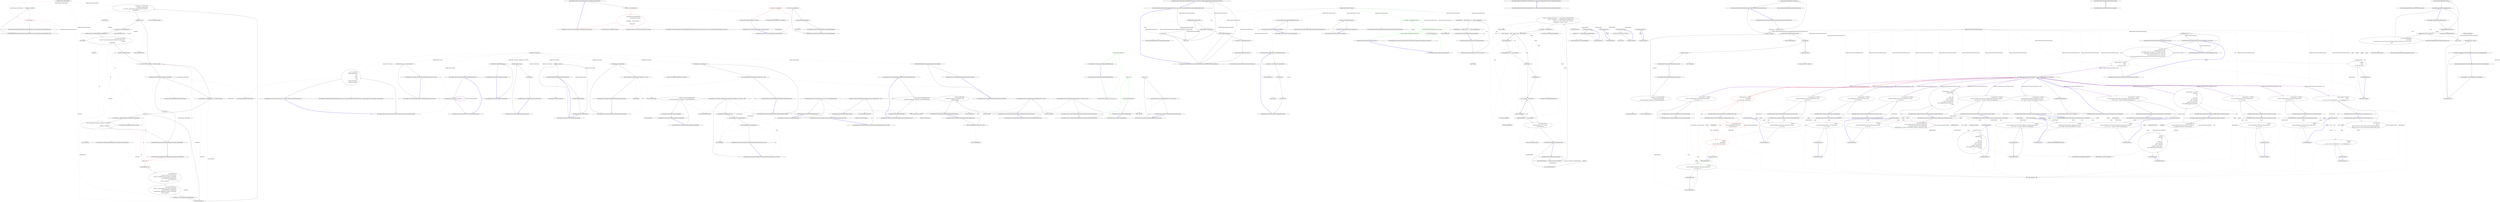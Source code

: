 digraph  {
n36 [label="HangFire.SqlServer.SqlServerFetcher", span=""];
n0 [label="Entry HangFire.SqlServer.SqlServerFetcher.SqlServerFetcher(SqlConnection, System.Collections.Generic.IEnumerable<string>)", span="21-21", cluster="HangFire.SqlServer.SqlServerFetcher.SqlServerFetcher(SqlConnection, System.Collections.Generic.IEnumerable<string>)"];
n1 [label="_connection = connection", span="23-23", cluster="HangFire.SqlServer.SqlServerFetcher.SqlServerFetcher(SqlConnection, System.Collections.Generic.IEnumerable<string>)"];
n2 [label="_queues = queues", span="24-24", cluster="HangFire.SqlServer.SqlServerFetcher.SqlServerFetcher(SqlConnection, System.Collections.Generic.IEnumerable<string>)", color=red, community=0];
n3 [label="Exit HangFire.SqlServer.SqlServerFetcher.SqlServerFetcher(SqlConnection, System.Collections.Generic.IEnumerable<string>)", span="21-21", cluster="HangFire.SqlServer.SqlServerFetcher.SqlServerFetcher(SqlConnection, System.Collections.Generic.IEnumerable<string>)"];
n4 [label="Entry HangFire.SqlServer.SqlServerFetcher.DequeueJob(System.Threading.CancellationToken)", span="27-27", cluster="HangFire.SqlServer.SqlServerFetcher.DequeueJob(System.Threading.CancellationToken)"];
n5 [label="Job job = null", span="29-29", cluster="HangFire.SqlServer.SqlServerFetcher.DequeueJob(System.Threading.CancellationToken)", color=red, community=0];
n18 [label="cancellationToken.WaitHandle.WaitOne(TimeSpan.FromSeconds(5))", span="75-75", cluster="HangFire.SqlServer.SqlServerFetcher.DequeueJob(System.Threading.CancellationToken)"];
n6 [label="string queueName = null", span="30-30", cluster="HangFire.SqlServer.SqlServerFetcher.DequeueJob(System.Threading.CancellationToken)"];
n17 [label="job == null && currentQueryIndex == fetchQueries.Length - 1", span="73-73", cluster="HangFire.SqlServer.SqlServerFetcher.DequeueJob(System.Threading.CancellationToken)"];
n21 [label="job == null", span="82-82", cluster="HangFire.SqlServer.SqlServerFetcher.DequeueJob(System.Threading.CancellationToken)"];
n22 [label="var invocationData = JobHelper.FromJson<InvocationData>(job.InvocationData)", span="84-84", cluster="HangFire.SqlServer.SqlServerFetcher.DequeueJob(System.Threading.CancellationToken)"];
n23 [label="return new JobPayload(job.Id.ToString(), queueName, invocationData)\r\n            {\r\n                Arguments = job.Arguments\r\n            };", span="86-89", cluster="HangFire.SqlServer.SqlServerFetcher.DequeueJob(System.Threading.CancellationToken)"];
n7 [label="string fetchJobSql = @''\r\nset transaction isolation level read committed\r\nupdate top (1) HangFire.JobQueue set FetchedAt = GETUTCDATE()\r\noutput INSERTED.JobId, INSERTED.Queue\r\nwhere FetchedAt is null\r\nand Queue in @queues''", span="32-37", cluster="HangFire.SqlServer.SqlServerFetcher.DequeueJob(System.Threading.CancellationToken)"];
n8 [label="string fetchTimedOutJobSql = @''\r\nupdate top (1) HangFire.JobQueue set FetchedAt = GETUTCDATE()\r\noutput INSERTED.JobId, INSERTED.Queue\r\nwhere FetchedAt < DATEADD(second, @timeout, GETUTCDATE())\r\nand Queue in @queues''", span="39-43", cluster="HangFire.SqlServer.SqlServerFetcher.DequeueJob(System.Threading.CancellationToken)"];
n9 [label="var fetchQueries = new[] { fetchJobSql, fetchTimedOutJobSql }", span="45-45", cluster="HangFire.SqlServer.SqlServerFetcher.DequeueJob(System.Threading.CancellationToken)"];
n10 [label="var currentQueryIndex = 0", span="46-46", cluster="HangFire.SqlServer.SqlServerFetcher.DequeueJob(System.Threading.CancellationToken)"];
n11 [label="var idAndQueue = _connection.Query(\r\n                    fetchQueries[currentQueryIndex],\r\n                    new { queues = _queues, timeout = JobTimeOut.Negate().TotalSeconds })\r\n                    .SingleOrDefault()", span="50-53", cluster="HangFire.SqlServer.SqlServerFetcher.DequeueJob(System.Threading.CancellationToken)"];
n20 [label="currentQueryIndex = (currentQueryIndex + 1) % fetchQueries.Length", span="81-81", cluster="HangFire.SqlServer.SqlServerFetcher.DequeueJob(System.Threading.CancellationToken)"];
n12 [label="idAndQueue != null", span="55-55", cluster="HangFire.SqlServer.SqlServerFetcher.DequeueJob(System.Threading.CancellationToken)"];
n25 [label="Entry System.TimeSpan.Negate()", span="0-0", cluster="System.TimeSpan.Negate()"];
n26 [label="Entry Unk.Query", span="", cluster="Unk.Query"];
n27 [label="Entry Unk.SingleOrDefault", span="", cluster="Unk.SingleOrDefault"];
n14 [label="parameters.Add(''@id'', idAndQueue.JobId, dbType: DbType.Int32)", span="63-63", cluster="HangFire.SqlServer.SqlServerFetcher.DequeueJob(System.Threading.CancellationToken)"];
n16 [label="queueName = idAndQueue.Queue", span="70-70", cluster="HangFire.SqlServer.SqlServerFetcher.DequeueJob(System.Threading.CancellationToken)"];
n13 [label="var parameters = new DynamicParameters()", span="62-62", cluster="HangFire.SqlServer.SqlServerFetcher.DequeueJob(System.Threading.CancellationToken)"];
n28 [label="Entry DynamicParameters.cstr", span="", cluster="DynamicParameters.cstr"];
n15 [label="job = _connection.Query<Job>(\r\n                        @''select Id, InvocationData, Arguments from HangFire.Job where Id = @id'',\r\n                        parameters)\r\n                        .SingleOrDefault()", span="65-68", cluster="HangFire.SqlServer.SqlServerFetcher.DequeueJob(System.Threading.CancellationToken)"];
n29 [label="Entry Unk.Add", span="", cluster="Unk.Add"];
n30 [label="Entry Unk.>", span="", cluster="Unk.>"];
n19 [label="return null;", span="77-77", cluster="HangFire.SqlServer.SqlServerFetcher.DequeueJob(System.Threading.CancellationToken)"];
n31 [label="Entry System.TimeSpan.FromSeconds(double)", span="0-0", cluster="System.TimeSpan.FromSeconds(double)"];
n32 [label="Entry System.Threading.WaitHandle.WaitOne(System.TimeSpan)", span="0-0", cluster="System.Threading.WaitHandle.WaitOne(System.TimeSpan)"];
n33 [label="Entry HangFire.Common.JobHelper.FromJson<T>(string)", span="28-28", cluster="HangFire.Common.JobHelper.FromJson<T>(string)"];
n24 [label="Exit HangFire.SqlServer.SqlServerFetcher.DequeueJob(System.Threading.CancellationToken)", span="27-27", cluster="HangFire.SqlServer.SqlServerFetcher.DequeueJob(System.Threading.CancellationToken)"];
n34 [label="Entry HangFire.Server.JobPayload.JobPayload(string, string, HangFire.Storage.InvocationData)", span="23-23", cluster="HangFire.Server.JobPayload.JobPayload(string, string, HangFire.Storage.InvocationData)"];
n35 [label="Entry int.ToString()", span="0-0", cluster="int.ToString()"];
m0_6 [label="Entry HangFire.Core.Tests.States.SucceededStateFacts.GetStateData_ReturnsCorrectData()", span="16-16", cluster="HangFire.Core.Tests.States.SucceededStateFacts.GetStateData_ReturnsCorrectData()", file="FetcherFacts.cs"];
m0_7 [label="var state = new SucceededState()", span="18-18", cluster="HangFire.Core.Tests.States.SucceededStateFacts.GetStateData_ReturnsCorrectData()", file="FetcherFacts.cs"];
m0_8 [label="DictionaryAssert.ContainsFollowingItems(\r\n                new Dictionary<string, string>\r\n                {\r\n                    { ''SucceededAt'', ''<UtcNow timestamp>'' },\r\n                },\r\n                state.Serialize())", span="20-25", cluster="HangFire.Core.Tests.States.SucceededStateFacts.GetStateData_ReturnsCorrectData()", color=red, community=0, file="FetcherFacts.cs"];
m0_9 [label="Exit HangFire.Core.Tests.States.SucceededStateFacts.GetStateData_ReturnsCorrectData()", span="16-16", cluster="HangFire.Core.Tests.States.SucceededStateFacts.GetStateData_ReturnsCorrectData()", file="FetcherFacts.cs"];
m0_10 [label="Entry System.Collections.Generic.Dictionary<TKey, TValue>.Dictionary()", span="0-0", cluster="System.Collections.Generic.Dictionary<TKey, TValue>.Dictionary()", file="FetcherFacts.cs"];
m0_12 [label="Entry HangFire.Core.Tests.DictionaryAssert.ContainsFollowingItems(System.Collections.Generic.IDictionary<string, string>, System.Collections.Generic.IDictionary<string, string>)", span="9-9", cluster="HangFire.Core.Tests.DictionaryAssert.ContainsFollowingItems(System.Collections.Generic.IDictionary<string, string>, System.Collections.Generic.IDictionary<string, string>)", file="FetcherFacts.cs"];
m0_17 [label="Entry Unk.True", span="", cluster="Unk.True", file="FetcherFacts.cs"];
m0_5 [label="Entry Unk.Equal", span="", cluster="Unk.Equal", file="FetcherFacts.cs"];
m0_0 [label="Entry HangFire.Core.Tests.States.SucceededStateFacts.StateName_IsCorrect()", span="9-9", cluster="HangFire.Core.Tests.States.SucceededStateFacts.StateName_IsCorrect()", file="FetcherFacts.cs"];
m0_1 [label="var state = new SucceededState()", span="11-11", cluster="HangFire.Core.Tests.States.SucceededStateFacts.StateName_IsCorrect()", color=red, community=0, file="FetcherFacts.cs"];
m0_2 [label="Assert.Equal(SucceededState.StateName, state.Name)", span="12-12", cluster="HangFire.Core.Tests.States.SucceededStateFacts.StateName_IsCorrect()", file="FetcherFacts.cs"];
m0_3 [label="Exit HangFire.Core.Tests.States.SucceededStateFacts.StateName_IsCorrect()", span="9-9", cluster="HangFire.Core.Tests.States.SucceededStateFacts.StateName_IsCorrect()", file="FetcherFacts.cs"];
m0_13 [label="Entry HangFire.Core.Tests.States.SucceededStateFacts.ShouldExpireJobOnApply()", span="29-29", cluster="HangFire.Core.Tests.States.SucceededStateFacts.ShouldExpireJobOnApply()", file="FetcherFacts.cs"];
m0_14 [label="var state = new SucceededState()", span="31-31", cluster="HangFire.Core.Tests.States.SucceededStateFacts.ShouldExpireJobOnApply()", file="FetcherFacts.cs"];
m0_15 [label="Assert.True(state.ExpireJobOnApply)", span="32-32", cluster="HangFire.Core.Tests.States.SucceededStateFacts.ShouldExpireJobOnApply()", file="FetcherFacts.cs"];
m0_16 [label="Exit HangFire.Core.Tests.States.SucceededStateFacts.ShouldExpireJobOnApply()", span="29-29", cluster="HangFire.Core.Tests.States.SucceededStateFacts.ShouldExpireJobOnApply()", file="FetcherFacts.cs"];
m0_4 [label="Entry HangFire.States.SucceededState.SucceededState()", span="28-28", cluster="HangFire.States.SucceededState.SucceededState()", file="FetcherFacts.cs"];
m0_11 [label="Entry HangFire.States.SucceededState.Serialize()", span="45-45", cluster="HangFire.States.SucceededState.Serialize()", file="FetcherFacts.cs"];
m2_47 [label="Entry HangFire.Tests.ServerSteps.ThenTheDequeuedJobsListContainsTheJob()", span="103-103", cluster="HangFire.Tests.ServerSteps.ThenTheDequeuedJobsListContainsTheJob()", file="SqlServerConnection.cs"];
m2_48 [label="var jobIds = Redis.Client.GetAllItemsFromList(\r\n                String.Format(''hangfire:queue:{0}:dequeued'', QueueSteps.DefaultQueue))", span="105-106", cluster="HangFire.Tests.ServerSteps.ThenTheDequeuedJobsListContainsTheJob()", file="SqlServerConnection.cs"];
m2_49 [label="CollectionAssert.Contains(jobIds, JobSteps.DefaultJobId)", span="108-108", cluster="HangFire.Tests.ServerSteps.ThenTheDequeuedJobsListContainsTheJob()", file="SqlServerConnection.cs"];
m2_50 [label="Exit HangFire.Tests.ServerSteps.ThenTheDequeuedJobsListContainsTheJob()", span="103-103", cluster="HangFire.Tests.ServerSteps.ThenTheDequeuedJobsListContainsTheJob()", file="SqlServerConnection.cs"];
m2_35 [label="Entry HangFire.Tests.ServerSteps.CreateServer(string, int, System.Collections.Generic.IEnumerable<string>)", span="82-82", cluster="HangFire.Tests.ServerSteps.CreateServer(string, int, System.Collections.Generic.IEnumerable<string>)", file="SqlServerConnection.cs"];
m2_39 [label="_server = new JobServer(\r\n                RedisFactory.BasicManager,\r\n                name,\r\n                workers,\r\n                queues,\r\n                null,\r\n                TimeSpan.FromSeconds(1),\r\n                TimeSpan.FromSeconds(1))", span="84-91", cluster="HangFire.Tests.ServerSteps.CreateServer(string, int, System.Collections.Generic.IEnumerable<string>)", file="SqlServerConnection.cs"];
m2_40 [label="Exit HangFire.Tests.ServerSteps.CreateServer(string, int, System.Collections.Generic.IEnumerable<string>)", span="82-82", cluster="HangFire.Tests.ServerSteps.CreateServer(string, int, System.Collections.Generic.IEnumerable<string>)", file="SqlServerConnection.cs"];
m2_20 [label="Entry HangFire.Tests.ServerSteps.GivenTheJobWasDequeued()", span="50-50", cluster="HangFire.Tests.ServerSteps.GivenTheJobWasDequeued()", file="SqlServerConnection.cs"];
m2_21 [label="Given(String.Format(''the job was dequeued from the '{0}' queue'', QueueSteps.DefaultQueue))", span="52-52", cluster="HangFire.Tests.ServerSteps.GivenTheJobWasDequeued()", file="SqlServerConnection.cs"];
m2_22 [label="Exit HangFire.Tests.ServerSteps.GivenTheJobWasDequeued()", span="50-50", cluster="HangFire.Tests.ServerSteps.GivenTheJobWasDequeued()", file="SqlServerConnection.cs"];
m2_77 [label="Entry Unk.GetAllEntriesFromHash", span="", cluster="Unk.GetAllEntriesFromHash", file="SqlServerConnection.cs"];
m2_29 [label="Entry HangFire.Tests.ServerSteps.WhenTheServerStarts(string)", span="65-65", cluster="HangFire.Tests.ServerSteps.WhenTheServerStarts(string)", file="SqlServerConnection.cs"];
m2_30 [label="WhenTheServerStartsWithWorkers(name, 1)", span="67-67", cluster="HangFire.Tests.ServerSteps.WhenTheServerStarts(string)", file="SqlServerConnection.cs"];
m2_31 [label="Exit HangFire.Tests.ServerSteps.WhenTheServerStarts(string)", span="65-65", cluster="HangFire.Tests.ServerSteps.WhenTheServerStarts(string)", file="SqlServerConnection.cs"];
m2_5 [label="Entry HangFire.Server.JobServer.Dispose()", span="70-70", cluster="HangFire.Server.JobServer.Dispose()", file="SqlServerConnection.cs"];
m2_67 [label="Entry Unk.IsTrue", span="", cluster="Unk.IsTrue", file="SqlServerConnection.cs"];
m2_6 [label="Entry HangFire.Tests.ServerSteps.GivenADequeuedJob()", span="29-29", cluster="HangFire.Tests.ServerSteps.GivenADequeuedJob()", file="SqlServerConnection.cs"];
m2_7 [label="Given(''a job'')", span="31-31", cluster="HangFire.Tests.ServerSteps.GivenADequeuedJob()", color=green, community=0, file="SqlServerConnection.cs"];
m2_8 [label="Given(''the job was dequeued'')", span="32-32", cluster="HangFire.Tests.ServerSteps.GivenADequeuedJob()", file="SqlServerConnection.cs"];
m2_9 [label="Exit HangFire.Tests.ServerSteps.GivenADequeuedJob()", span="29-29", cluster="HangFire.Tests.ServerSteps.GivenADequeuedJob()", file="SqlServerConnection.cs"];
m2_27 [label="Entry Unk.AddItemToSet", span="", cluster="Unk.AddItemToSet", file="SqlServerConnection.cs"];
m2_15 [label="Entry string.Format(string, object)", span="0-0", cluster="string.Format(string, object)", file="SqlServerConnection.cs"];
m2_36 [label="Entry HangFire.Tests.ServerSteps.WhenTheServerStartsWithTheQueues(string, string, string)", span="77-77", cluster="HangFire.Tests.ServerSteps.WhenTheServerStartsWithTheQueues(string, string, string)", file="SqlServerConnection.cs"];
m2_37 [label="CreateServer(name, 1, new [] { queue1, queue2 })", span="79-79", cluster="HangFire.Tests.ServerSteps.WhenTheServerStartsWithTheQueues(string, string, string)", file="SqlServerConnection.cs"];
m2_38 [label="Exit HangFire.Tests.ServerSteps.WhenTheServerStartsWithTheQueues(string, string, string)", span="77-77", cluster="HangFire.Tests.ServerSteps.WhenTheServerStartsWithTheQueues(string, string, string)", file="SqlServerConnection.cs"];
m2_61 [label="Entry HangFire.Tests.ServerSteps.ThenTheServersSetShouldContainTheServer(string)", span="129-129", cluster="HangFire.Tests.ServerSteps.ThenTheServersSetShouldContainTheServer(string)", file="SqlServerConnection.cs"];
m2_62 [label="Thread.Sleep(_serverStartupTimeout)", span="131-131", cluster="HangFire.Tests.ServerSteps.ThenTheServersSetShouldContainTheServer(string)", file="SqlServerConnection.cs"];
m2_63 [label="Assert.IsTrue(Redis.Client.SetContainsItem(''hangfire:servers'', name))", span="132-132", cluster="HangFire.Tests.ServerSteps.ThenTheServersSetShouldContainTheServer(string)", file="SqlServerConnection.cs"];
m2_64 [label="Exit HangFire.Tests.ServerSteps.ThenTheServersSetShouldContainTheServer(string)", span="129-129", cluster="HangFire.Tests.ServerSteps.ThenTheServersSetShouldContainTheServer(string)", file="SqlServerConnection.cs"];
m2_53 [label="Entry HangFire.Tests.ServerSteps.ThenTheDequeuedJobsListDoesNotContainTheJob()", span="114-114", cluster="HangFire.Tests.ServerSteps.ThenTheDequeuedJobsListDoesNotContainTheJob()", file="SqlServerConnection.cs"];
m2_54 [label="ThenTheJobShouldBeRemovedFromTheDequeuedList(JobSteps.DefaultJobId)", span="116-116", cluster="HangFire.Tests.ServerSteps.ThenTheDequeuedJobsListDoesNotContainTheJob()", file="SqlServerConnection.cs"];
m2_55 [label="Exit HangFire.Tests.ServerSteps.ThenTheDequeuedJobsListDoesNotContainTheJob()", span="114-114", cluster="HangFire.Tests.ServerSteps.ThenTheDequeuedJobsListDoesNotContainTheJob()", file="SqlServerConnection.cs"];
m2_79 [label="Entry HangFire.Tests.ServerSteps.ThenTheServerSQueuesListShouldContainQueues(string, string, string)", span="150-150", cluster="HangFire.Tests.ServerSteps.ThenTheServerSQueuesListShouldContainQueues(string, string, string)", file="SqlServerConnection.cs"];
m2_80 [label="var registeredQueues = Redis.Client.GetAllItemsFromList(String.Format(''hangfire:server:{0}:queues'', name))", span="152-152", cluster="HangFire.Tests.ServerSteps.ThenTheServerSQueuesListShouldContainQueues(string, string, string)", file="SqlServerConnection.cs"];
m2_81 [label="Assert.AreEqual(2, registeredQueues.Count)", span="154-154", cluster="HangFire.Tests.ServerSteps.ThenTheServerSQueuesListShouldContainQueues(string, string, string)", file="SqlServerConnection.cs"];
m2_82 [label="Assert.AreEqual(queue1, registeredQueues[0])", span="155-155", cluster="HangFire.Tests.ServerSteps.ThenTheServerSQueuesListShouldContainQueues(string, string, string)", file="SqlServerConnection.cs"];
m2_83 [label="Assert.AreEqual(queue2, registeredQueues[1])", span="156-156", cluster="HangFire.Tests.ServerSteps.ThenTheServerSQueuesListShouldContainQueues(string, string, string)", file="SqlServerConnection.cs"];
m2_84 [label="Exit HangFire.Tests.ServerSteps.ThenTheServerSQueuesListShouldContainQueues(string, string, string)", span="150-150", cluster="HangFire.Tests.ServerSteps.ThenTheServerSQueuesListShouldContainQueues(string, string, string)", file="SqlServerConnection.cs"];
m2_72 [label="Entry Unk.IsFalse", span="", cluster="Unk.IsFalse", file="SqlServerConnection.cs"];
m2_85 [label="Entry Unk.AreEqual", span="", cluster="Unk.AreEqual", file="SqlServerConnection.cs"];
m2_65 [label="Entry System.Threading.Thread.Sleep(System.TimeSpan)", span="0-0", cluster="System.Threading.Thread.Sleep(System.TimeSpan)", file="SqlServerConnection.cs"];
m2_43 [label="Entry HangFire.Tests.ServerSteps.WhenTheServerShutsDown(string)", span="95-95", cluster="HangFire.Tests.ServerSteps.WhenTheServerShutsDown(string)", file="SqlServerConnection.cs"];
m2_44 [label="WhenTheServerStarts(name)", span="97-97", cluster="HangFire.Tests.ServerSteps.WhenTheServerShutsDown(string)", file="SqlServerConnection.cs"];
m2_45 [label="_server.Dispose()", span="98-98", cluster="HangFire.Tests.ServerSteps.WhenTheServerShutsDown(string)", file="SqlServerConnection.cs"];
m2_46 [label="Exit HangFire.Tests.ServerSteps.WhenTheServerShutsDown(string)", span="95-95", cluster="HangFire.Tests.ServerSteps.WhenTheServerShutsDown(string)", file="SqlServerConnection.cs"];
m2_41 [label="Entry HangFire.Server.JobServer.JobServer(IRedisClientsManager, string, int, System.Collections.Generic.IEnumerable<string>, HangFire.JobActivator, System.TimeSpan, System.TimeSpan)", span="33-33", cluster="HangFire.Server.JobServer.JobServer(IRedisClientsManager, string, int, System.Collections.Generic.IEnumerable<string>, HangFire.JobActivator, System.TimeSpan, System.TimeSpan)", file="SqlServerConnection.cs"];
m2_56 [label="Entry HangFire.Tests.ServerSteps.ThenTheJobShouldBeRemovedFromTheDequeuedList(string)", span="120-120", cluster="HangFire.Tests.ServerSteps.ThenTheJobShouldBeRemovedFromTheDequeuedList(string)", file="SqlServerConnection.cs"];
m2_57 [label="var jobIds = Redis.Client.GetAllItemsFromList(\r\n                String.Format(''hangfire:queue:{0}:dequeued'', QueueSteps.DefaultQueue))", span="122-123", cluster="HangFire.Tests.ServerSteps.ThenTheJobShouldBeRemovedFromTheDequeuedList(string)", file="SqlServerConnection.cs"];
m2_58 [label="CollectionAssert.DoesNotContain(jobIds, jobId)", span="125-125", cluster="HangFire.Tests.ServerSteps.ThenTheJobShouldBeRemovedFromTheDequeuedList(string)", file="SqlServerConnection.cs"];
m2_59 [label="Exit HangFire.Tests.ServerSteps.ThenTheJobShouldBeRemovedFromTheDequeuedList(string)", span="120-120", cluster="HangFire.Tests.ServerSteps.ThenTheJobShouldBeRemovedFromTheDequeuedList(string)", file="SqlServerConnection.cs"];
m2_0 [label="Entry HangFire.Web.Pages.ErrorPage.ErrorPage(System.Exception)", span="6-6", cluster="HangFire.Web.Pages.ErrorPage.ErrorPage(System.Exception)", file="SqlServerConnection.cs"];
m2_1 [label="Exception = exception", span="8-8", cluster="HangFire.Web.Pages.ErrorPage.ErrorPage(System.Exception)", file="SqlServerConnection.cs"];
m2_2 [label="Exit HangFire.Web.Pages.ErrorPage.ErrorPage(System.Exception)", span="6-6", cluster="HangFire.Web.Pages.ErrorPage.ErrorPage(System.Exception)", file="SqlServerConnection.cs"];
m2_3 [label="HangFire.Web.Pages.ErrorPage", span="", cluster="HangFire.Tests.ServerSteps.TearDown()", file="SqlServerConnection.cs"];
m2_4 [label="Exit HangFire.Tests.ServerSteps.TearDown()", span="19-19", cluster="HangFire.Tests.ServerSteps.TearDown()", file="SqlServerConnection.cs"];
m2_28 [label="Entry Unk.AddItemToList", span="", cluster="Unk.AddItemToList", file="SqlServerConnection.cs"];
m2_16 [label="Entry HangFire.Tests.ServerSteps.GivenADequeuedJobFromTheQueue(string)", span="43-43", cluster="HangFire.Tests.ServerSteps.GivenADequeuedJobFromTheQueue(string)", file="SqlServerConnection.cs"];
m2_17 [label="Given(''a job'')", span="45-45", cluster="HangFire.Tests.ServerSteps.GivenADequeuedJobFromTheQueue(string)", file="SqlServerConnection.cs"];
m2_18 [label="Given(String.Format(''the job was dequeued from the '{0}' queue'', queue))", span="46-46", cluster="HangFire.Tests.ServerSteps.GivenADequeuedJobFromTheQueue(string)", file="SqlServerConnection.cs"];
m2_19 [label="Exit HangFire.Tests.ServerSteps.GivenADequeuedJobFromTheQueue(string)", span="43-43", cluster="HangFire.Tests.ServerSteps.GivenADequeuedJobFromTheQueue(string)", file="SqlServerConnection.cs"];
m2_73 [label="Entry HangFire.Tests.ServerSteps.ThenTheServersPropertiesShouldContainTheFollowingItems(string, Table)", span="143-143", cluster="HangFire.Tests.ServerSteps.ThenTheServersPropertiesShouldContainTheFollowingItems(string, Table)", file="SqlServerConnection.cs"];
m2_74 [label="var properties = Redis.Client.GetAllEntriesFromHash(String.Format(''hangfire:server:{0}'', name))", span="145-145", cluster="HangFire.Tests.ServerSteps.ThenTheServersPropertiesShouldContainTheFollowingItems(string, Table)", file="SqlServerConnection.cs"];
m2_75 [label="DictionaryAssert.ContainsFollowingItems(table, properties)", span="146-146", cluster="HangFire.Tests.ServerSteps.ThenTheServersPropertiesShouldContainTheFollowingItems(string, Table)", file="SqlServerConnection.cs"];
m2_76 [label="Exit HangFire.Tests.ServerSteps.ThenTheServersPropertiesShouldContainTheFollowingItems(string, Table)", span="143-143", cluster="HangFire.Tests.ServerSteps.ThenTheServersPropertiesShouldContainTheFollowingItems(string, Table)", file="SqlServerConnection.cs"];
m2_51 [label="Entry Unk.GetAllItemsFromList", span="", cluster="Unk.GetAllItemsFromList", file="SqlServerConnection.cs"];
m2_66 [label="Entry Unk.SetContainsItem", span="", cluster="Unk.SetContainsItem", file="SqlServerConnection.cs"];
m2_52 [label="Entry Unk.Contains", span="", cluster="Unk.Contains", file="SqlServerConnection.cs"];
m2_92 [label="Exit HangFire.Tests.ServerSteps.ThenTheStorageShouldNotContainAnEntryForTheServerQueues(string)", span="166-166", cluster="HangFire.Tests.ServerSteps.ThenTheStorageShouldNotContainAnEntryForTheServerQueues(string)", file="SqlServerConnection.cs"];
m2_91 [label="Assert.IsFalse(Redis.Client.ContainsKey(String.Format(''hangfire:server:{0}:queues'', name)))", span="168-168", cluster="HangFire.Tests.ServerSteps.ThenTheStorageShouldNotContainAnEntryForTheServerQueues(string)", file="SqlServerConnection.cs"];
m2_90 [label="Entry HangFire.Tests.ServerSteps.ThenTheStorageShouldNotContainAnEntryForTheServerQueues(string)", span="166-166", cluster="HangFire.Tests.ServerSteps.ThenTheStorageShouldNotContainAnEntryForTheServerQueues(string)", file="SqlServerConnection.cs"];
m2_11 [label="Entry HangFire.Tests.ServerSteps.GivenADequeuedJobOfTheType(string)", span="36-36", cluster="HangFire.Tests.ServerSteps.GivenADequeuedJobOfTheType(string)", file="SqlServerConnection.cs"];
m2_13 [label="Given(''the job was dequeued'')", span="39-39", cluster="HangFire.Tests.ServerSteps.GivenADequeuedJobOfTheType(string)", color=green, community=0, file="SqlServerConnection.cs"];
m2_12 [label="Given(String.Format(''a job of the '{0}' type'', type))", span="38-38", cluster="HangFire.Tests.ServerSteps.GivenADequeuedJobOfTheType(string)", file="SqlServerConnection.cs"];
m2_14 [label="Exit HangFire.Tests.ServerSteps.GivenADequeuedJobOfTheType(string)", span="36-36", cluster="HangFire.Tests.ServerSteps.GivenADequeuedJobOfTheType(string)", file="SqlServerConnection.cs"];
m2_10 [label="Entry Unk.Given", span="", cluster="Unk.Given", file="SqlServerConnection.cs"];
m2_23 [label="Entry HangFire.Tests.ServerSteps.GivenTheJobWasDequeuedFromTheQueue(string)", span="56-56", cluster="HangFire.Tests.ServerSteps.GivenTheJobWasDequeuedFromTheQueue(string)", file="SqlServerConnection.cs"];
m2_25 [label="Redis.Client.AddItemToList(\r\n                String.Format(''hangfire:queue:{0}:dequeued'', queue),\r\n                JobSteps.DefaultJobId)", span="59-61", cluster="HangFire.Tests.ServerSteps.GivenTheJobWasDequeuedFromTheQueue(string)", file="SqlServerConnection.cs"];
m2_24 [label="Redis.Client.AddItemToSet(''hangfire:queues'', queue)", span="58-58", cluster="HangFire.Tests.ServerSteps.GivenTheJobWasDequeuedFromTheQueue(string)", file="SqlServerConnection.cs"];
m2_26 [label="Exit HangFire.Tests.ServerSteps.GivenTheJobWasDequeuedFromTheQueue(string)", span="56-56", cluster="HangFire.Tests.ServerSteps.GivenTheJobWasDequeuedFromTheQueue(string)", file="SqlServerConnection.cs"];
m2_60 [label="Entry Unk.DoesNotContain", span="", cluster="Unk.DoesNotContain", file="SqlServerConnection.cs"];
m2_78 [label="Entry Unk.ContainsFollowingItems", span="", cluster="Unk.ContainsFollowingItems", file="SqlServerConnection.cs"];
m2_88 [label="Exit HangFire.Tests.ServerSteps.ThenTheStorageShouldNotContainAnEntryForTheServerProperties(string)", span="160-160", cluster="HangFire.Tests.ServerSteps.ThenTheStorageShouldNotContainAnEntryForTheServerProperties(string)", file="SqlServerConnection.cs"];
m2_87 [label="Assert.IsFalse(Redis.Client.ContainsKey(String.Format(''hangfire:server:{0}'', name)))", span="162-162", cluster="HangFire.Tests.ServerSteps.ThenTheStorageShouldNotContainAnEntryForTheServerProperties(string)", file="SqlServerConnection.cs"];
m2_86 [label="Entry HangFire.Tests.ServerSteps.ThenTheStorageShouldNotContainAnEntryForTheServerProperties(string)", span="160-160", cluster="HangFire.Tests.ServerSteps.ThenTheStorageShouldNotContainAnEntryForTheServerProperties(string)", file="SqlServerConnection.cs"];
m2_32 [label="Entry HangFire.Tests.ServerSteps.WhenTheServerStartsWithWorkers(string, int)", span="71-71", cluster="HangFire.Tests.ServerSteps.WhenTheServerStartsWithWorkers(string, int)", file="SqlServerConnection.cs"];
m2_33 [label="CreateServer(name, workers, new [] { ''critical'' })", span="73-73", cluster="HangFire.Tests.ServerSteps.WhenTheServerStartsWithWorkers(string, int)", file="SqlServerConnection.cs"];
m2_34 [label="Exit HangFire.Tests.ServerSteps.WhenTheServerStartsWithWorkers(string, int)", span="71-71", cluster="HangFire.Tests.ServerSteps.WhenTheServerStartsWithWorkers(string, int)", file="SqlServerConnection.cs"];
m2_68 [label="Entry HangFire.Tests.ServerSteps.ThenTheServersSetShouldNotContainTheServer(string)", span="136-136", cluster="HangFire.Tests.ServerSteps.ThenTheServersSetShouldNotContainTheServer(string)", file="SqlServerConnection.cs"];
m2_70 [label="Assert.IsFalse(Redis.Client.SetContainsItem(''hangfire:servers'', name))", span="139-139", cluster="HangFire.Tests.ServerSteps.ThenTheServersSetShouldNotContainTheServer(string)", file="SqlServerConnection.cs"];
m2_69 [label="Thread.Sleep(_serverStartupTimeout)", span="138-138", cluster="HangFire.Tests.ServerSteps.ThenTheServersSetShouldNotContainTheServer(string)", file="SqlServerConnection.cs"];
m2_71 [label="Exit HangFire.Tests.ServerSteps.ThenTheServersSetShouldNotContainTheServer(string)", span="136-136", cluster="HangFire.Tests.ServerSteps.ThenTheServersSetShouldNotContainTheServer(string)", file="SqlServerConnection.cs"];
m2_89 [label="Entry Unk.ContainsKey", span="", cluster="Unk.ContainsKey", file="SqlServerConnection.cs"];
m2_93 [label="HangFire.Tests.ServerSteps", span="", file="SqlServerConnection.cs"];
m4_13 [label="Entry System.ArgumentNullException.ArgumentNullException(string)", span="0-0", cluster="System.ArgumentNullException.ArgumentNullException(string)", file="SqlServerStorage.cs"];
m4_20 [label="Entry HangFire.SqlServer.SqlServerStorage.GetConnection()", span="59-59", cluster="HangFire.SqlServer.SqlServerStorage.GetConnection()", file="SqlServerStorage.cs"];
m4_21 [label="var connection = CreateAndOpenConnection()", span="61-61", cluster="HangFire.SqlServer.SqlServerStorage.GetConnection()", color=green, community=0, file="SqlServerStorage.cs"];
m4_22 [label="var queue = new SqlServerJobQueue(_options, connection)", span="62-62", cluster="HangFire.SqlServer.SqlServerStorage.GetConnection()", color=green, community=0, file="SqlServerStorage.cs"];
m4_23 [label="return new SqlServerConnection(queue, connection);", span="64-64", cluster="HangFire.SqlServer.SqlServerStorage.GetConnection()", color=green, community=0, file="SqlServerStorage.cs"];
m4_24 [label="Exit HangFire.SqlServer.SqlServerStorage.GetConnection()", span="59-59", cluster="HangFire.SqlServer.SqlServerStorage.GetConnection()", file="SqlServerStorage.cs"];
m4_38 [label="Entry HangFire.SqlServer.SqlServerStorage.ToString()", span="79-79", cluster="HangFire.SqlServer.SqlServerStorage.ToString()", file="SqlServerStorage.cs"];
m4_40 [label="var parts = _connectionString.Split(new[] { ';' }, StringSplitOptions.RemoveEmptyEntries)\r\n                    .Select(x => x.Split(new[] { '=' }, StringSplitOptions.RemoveEmptyEntries))\r\n                    .Select(x => new { Key = x[0].Trim(), Value = x[1].Trim() })\r\n                    .ToDictionary(x => x.Key, x => x.Value)", span="85-88", cluster="HangFire.SqlServer.SqlServerStorage.ToString()", file="SqlServerStorage.cs"];
m4_39 [label="string canNotParseMessage = ''<Connection string can not be parsed>''", span="81-81", cluster="HangFire.SqlServer.SqlServerStorage.ToString()", file="SqlServerStorage.cs"];
m4_41 [label="var builder = new StringBuilder()", span="90-90", cluster="HangFire.SqlServer.SqlServerStorage.ToString()", file="SqlServerStorage.cs"];
m4_43 [label="parts.ContainsKey(alias)", span="94-94", cluster="HangFire.SqlServer.SqlServerStorage.ToString()", file="SqlServerStorage.cs"];
m4_44 [label="builder.AppendFormat(''{1}'', alias, parts[alias])", span="96-96", cluster="HangFire.SqlServer.SqlServerStorage.ToString()", file="SqlServerStorage.cs"];
m4_48 [label="parts.ContainsKey(alias)", span="105-105", cluster="HangFire.SqlServer.SqlServerStorage.ToString()", file="SqlServerStorage.cs"];
m4_49 [label="builder.AppendFormat(''{1}'', alias, parts[alias])", span="107-107", cluster="HangFire.SqlServer.SqlServerStorage.ToString()", file="SqlServerStorage.cs"];
m4_50 [label="return builder.Length != 0 \r\n                    ? String.Format(''SQL Server: {0}'', builder) \r\n                    : canNotParseMessage;", span="112-114", cluster="HangFire.SqlServer.SqlServerStorage.ToString()", file="SqlServerStorage.cs"];
m4_52 [label="return canNotParseMessage;", span="118-118", cluster="HangFire.SqlServer.SqlServerStorage.ToString()", file="SqlServerStorage.cs"];
m4_42 [label="new[] { ''Data Source'', ''Server'', ''Address'', ''Addr'', ''Network Address'' }", span="92-92", cluster="HangFire.SqlServer.SqlServerStorage.ToString()", file="SqlServerStorage.cs"];
m4_45 [label="builder.Length != 0", span="101-101", cluster="HangFire.SqlServer.SqlServerStorage.ToString()", file="SqlServerStorage.cs"];
m4_46 [label="builder.Append(''@'')", span="101-101", cluster="HangFire.SqlServer.SqlServerStorage.ToString()", file="SqlServerStorage.cs"];
m4_47 [label="new[] { ''Database'', ''Initial Catalog'' }", span="103-103", cluster="HangFire.SqlServer.SqlServerStorage.ToString()", file="SqlServerStorage.cs"];
m4_51 [label=Exception, span="116-116", cluster="HangFire.SqlServer.SqlServerStorage.ToString()", file="SqlServerStorage.cs"];
m4_53 [label="Exit HangFire.SqlServer.SqlServerStorage.ToString()", span="79-79", cluster="HangFire.SqlServer.SqlServerStorage.ToString()", file="SqlServerStorage.cs"];
m4_19 [label="Entry HangFire.SqlServer.SqlServerMonitoringApi.SqlServerMonitoringApi(SqlConnection)", span="35-35", cluster="HangFire.SqlServer.SqlServerMonitoringApi.SqlServerMonitoringApi(SqlConnection)", file="SqlServerStorage.cs"];
m4_60 [label="Entry System.Text.StringBuilder.Append(string)", span="0-0", cluster="System.Text.StringBuilder.Append(string)", file="SqlServerStorage.cs"];
m4_56 [label="Entry Unk.ToDictionary", span="", cluster="Unk.ToDictionary", file="SqlServerStorage.cs"];
m4_61 [label="Entry string.Format(string, object)", span="0-0", cluster="string.Format(string, object)", file="SqlServerStorage.cs"];
m4_36 [label="Entry Unk.Info", span="", cluster="Unk.Info", file="SqlServerStorage.cs"];
m4_31 [label="Entry HangFire.SqlServer.SqlServerStorage.WriteOptionsToLog(ILog)", span="72-72", cluster="HangFire.SqlServer.SqlServerStorage.WriteOptionsToLog(ILog)", file="SqlServerStorage.cs"];
m4_33 [label="logger.InfoFormat(''    Queue poll interval: {0}.'', _options.QueuePollInterval)", span="75-75", cluster="HangFire.SqlServer.SqlServerStorage.WriteOptionsToLog(ILog)", file="SqlServerStorage.cs"];
m4_34 [label="logger.InfoFormat(''    Invisibility timeout: {0}.'', _options.InvisibilityTimeout)", span="76-76", cluster="HangFire.SqlServer.SqlServerStorage.WriteOptionsToLog(ILog)", file="SqlServerStorage.cs"];
m4_32 [label="logger.Info(''Using the following options for SQL Server job storage:'')", span="74-74", cluster="HangFire.SqlServer.SqlServerStorage.WriteOptionsToLog(ILog)", file="SqlServerStorage.cs"];
m4_35 [label="Exit HangFire.SqlServer.SqlServerStorage.WriteOptionsToLog(ILog)", span="72-72", cluster="HangFire.SqlServer.SqlServerStorage.WriteOptionsToLog(ILog)", file="SqlServerStorage.cs"];
m4_57 [label="Entry System.Text.StringBuilder.StringBuilder()", span="0-0", cluster="System.Text.StringBuilder.StringBuilder()", file="SqlServerStorage.cs"];
m4_80 [label="Entry Unk.Open", span="", cluster="Unk.Open", file="SqlServerStorage.cs"];
m4_37 [label="Entry Unk.InfoFormat", span="", cluster="Unk.InfoFormat", file="SqlServerStorage.cs"];
m4_68 [label="Entry Unk.Trim", span="", cluster="Unk.Trim", file="SqlServerStorage.cs"];
m4_79 [label="Entry SqlConnection.cstr", span="", cluster="SqlConnection.cstr", file="SqlServerStorage.cs"];
m4_59 [label="Entry Unk.AppendFormat", span="", cluster="Unk.AppendFormat", file="SqlServerStorage.cs"];
m4_16 [label="Entry HangFire.SqlServer.SqlServerStorage.GetMonitoringApi()", span="54-54", cluster="HangFire.SqlServer.SqlServerStorage.GetMonitoringApi()", file="SqlServerStorage.cs"];
m4_17 [label="return new SqlServerMonitoringApi(CreateAndOpenConnection());", span="56-56", cluster="HangFire.SqlServer.SqlServerStorage.GetMonitoringApi()", file="SqlServerStorage.cs"];
m4_18 [label="Exit HangFire.SqlServer.SqlServerStorage.GetMonitoringApi()", span="54-54", cluster="HangFire.SqlServer.SqlServerStorage.GetMonitoringApi()", file="SqlServerStorage.cs"];
m4_30 [label="Entry HangFire.SqlServer.ExpirationManager.ExpirationManager(HangFire.SqlServer.SqlServerStorage)", span="38-38", cluster="HangFire.SqlServer.ExpirationManager.ExpirationManager(HangFire.SqlServer.SqlServerStorage)", file="SqlServerStorage.cs"];
m4_25 [label="Entry SqlServerJobQueue.cstr", span="", cluster="SqlServerJobQueue.cstr", file="SqlServerStorage.cs"];
m4_2 [label="Entry Hangfire.Dashboard.DashboardMetric.DashboardMetric(string, string, System.Func<Hangfire.Dashboard.RazorPage, Hangfire.Dashboard.Metric>)", span="27-27", cluster="Hangfire.Dashboard.DashboardMetric.DashboardMetric(string, string, System.Func<Hangfire.Dashboard.RazorPage, Hangfire.Dashboard.Metric>)", file="SqlServerStorage.cs"];
m4_7 [label="Hangfire.Dashboard.DashboardMetric", span="", cluster="HangFire.SqlServer.SqlServerStorage.SqlServerStorage(string, HangFire.SqlServer.SqlServerStorageOptions)", file="SqlServerStorage.cs"];
m4_8 [label="_connectionString = connectionString", span="43-43", cluster="HangFire.SqlServer.SqlServerStorage.SqlServerStorage(string, HangFire.SqlServer.SqlServerStorageOptions)", file="SqlServerStorage.cs"];
m4_10 [label="var connection = CreateAndOpenConnection()", span="47-47", cluster="HangFire.SqlServer.SqlServerStorage.SqlServerStorage(string, HangFire.SqlServer.SqlServerStorageOptions)", file="SqlServerStorage.cs"];
m4_5 [label="Func = func", span="31-31", cluster="Hangfire.Dashboard.DashboardMetric.DashboardMetric(string, string, System.Func<Hangfire.Dashboard.RazorPage, Hangfire.Dashboard.Metric>)", file="SqlServerStorage.cs"];
m4_9 [label="options.PrepareSchemaIfNecessary", span="45-45", cluster="HangFire.SqlServer.SqlServerStorage.SqlServerStorage(string, HangFire.SqlServer.SqlServerStorageOptions)", file="SqlServerStorage.cs"];
m4_11 [label="SqlServerObjectsInstaller.Install(connection)", span="49-49", cluster="HangFire.SqlServer.SqlServerStorage.SqlServerStorage(string, HangFire.SqlServer.SqlServerStorageOptions)", file="SqlServerStorage.cs"];
m4_3 [label="Name = name", span="29-29", cluster="Hangfire.Dashboard.DashboardMetric.DashboardMetric(string, string, System.Func<Hangfire.Dashboard.RazorPage, Hangfire.Dashboard.Metric>)", file="SqlServerStorage.cs"];
m4_6 [label="Exit Hangfire.Dashboard.DashboardMetric.DashboardMetric(string, string, System.Func<Hangfire.Dashboard.RazorPage, Hangfire.Dashboard.Metric>)", span="27-27", cluster="Hangfire.Dashboard.DashboardMetric.DashboardMetric(string, string, System.Func<Hangfire.Dashboard.RazorPage, Hangfire.Dashboard.Metric>)", file="SqlServerStorage.cs"];
m4_4 [label="Title = title", span="30-30", cluster="Hangfire.Dashboard.DashboardMetric.DashboardMetric(string, string, System.Func<Hangfire.Dashboard.RazorPage, Hangfire.Dashboard.Metric>)", file="SqlServerStorage.cs"];
m4_12 [label="Exit HangFire.SqlServer.SqlServerStorage.SqlServerStorage(string, HangFire.SqlServer.SqlServerStorageOptions)", span="37-37", cluster="HangFire.SqlServer.SqlServerStorage.SqlServerStorage(string, HangFire.SqlServer.SqlServerStorageOptions)", file="SqlServerStorage.cs"];
m4_54 [label="Entry string.Split(char[], System.StringSplitOptions)", span="0-0", cluster="string.Split(char[], System.StringSplitOptions)", file="SqlServerStorage.cs"];
m4_72 [label="Entry lambda expression", span="88-88", cluster="lambda expression", file="SqlServerStorage.cs"];
m4_62 [label="Entry lambda expression", span="86-86", cluster="lambda expression", file="SqlServerStorage.cs"];
m4_65 [label="Entry lambda expression", span="87-87", cluster="lambda expression", file="SqlServerStorage.cs"];
m4_69 [label="Entry lambda expression", span="88-88", cluster="lambda expression", file="SqlServerStorage.cs"];
m4_63 [label="x.Split(new[] { '=' }, StringSplitOptions.RemoveEmptyEntries)", span="86-86", cluster="lambda expression", file="SqlServerStorage.cs"];
m4_64 [label="Exit lambda expression", span="86-86", cluster="lambda expression", file="SqlServerStorage.cs"];
m4_67 [label="Exit lambda expression", span="87-87", cluster="lambda expression", file="SqlServerStorage.cs"];
m4_66 [label="new { Key = x[0].Trim(), Value = x[1].Trim() }", span="87-87", cluster="lambda expression", file="SqlServerStorage.cs"];
m4_71 [label="Exit lambda expression", span="88-88", cluster="lambda expression", file="SqlServerStorage.cs"];
m4_70 [label="x.Key", span="88-88", cluster="lambda expression", file="SqlServerStorage.cs"];
m4_73 [label="x.Value", span="88-88", cluster="lambda expression", file="SqlServerStorage.cs"];
m4_74 [label="Exit lambda expression", span="88-88", cluster="lambda expression", file="SqlServerStorage.cs"];
m4_55 [label="Entry Unk.Select", span="", cluster="Unk.Select", file="SqlServerStorage.cs"];
m4_27 [label="Entry HangFire.SqlServer.SqlServerStorage.GetComponents()", span="67-67", cluster="HangFire.SqlServer.SqlServerStorage.GetComponents()", file="SqlServerStorage.cs"];
m4_28 [label="yield return new ExpirationManager(this);", span="69-69", cluster="HangFire.SqlServer.SqlServerStorage.GetComponents()", file="SqlServerStorage.cs"];
m4_29 [label="Exit HangFire.SqlServer.SqlServerStorage.GetComponents()", span="67-67", cluster="HangFire.SqlServer.SqlServerStorage.GetComponents()", file="SqlServerStorage.cs"];
m4_15 [label="Entry HangFire.SqlServer.SqlServerObjectsInstaller.Install(SqlConnection)", span="34-34", cluster="HangFire.SqlServer.SqlServerObjectsInstaller.Install(SqlConnection)", file="SqlServerStorage.cs"];
m4_0 [label="Entry Hangfire.Dashboard.DashboardMetric.DashboardMetric(string, System.Func<Hangfire.Dashboard.RazorPage, Hangfire.Dashboard.Metric>)", span="22-22", cluster="Hangfire.Dashboard.DashboardMetric.DashboardMetric(string, System.Func<Hangfire.Dashboard.RazorPage, Hangfire.Dashboard.Metric>)", file="SqlServerStorage.cs"];
m4_1 [label="Exit Hangfire.Dashboard.DashboardMetric.DashboardMetric(string, System.Func<Hangfire.Dashboard.RazorPage, Hangfire.Dashboard.Metric>)", span="22-22", cluster="Hangfire.Dashboard.DashboardMetric.DashboardMetric(string, System.Func<Hangfire.Dashboard.RazorPage, Hangfire.Dashboard.Metric>)", file="SqlServerStorage.cs"];
m4_14 [label="Entry HangFire.SqlServer.SqlServerStorage.CreateAndOpenConnection()", span="122-122", cluster="HangFire.SqlServer.SqlServerStorage.CreateAndOpenConnection()", file="SqlServerStorage.cs"];
m4_75 [label="var connection = new SqlConnection(_connectionString)", span="124-124", cluster="HangFire.SqlServer.SqlServerStorage.CreateAndOpenConnection()", file="SqlServerStorage.cs"];
m4_76 [label="connection.Open()", span="125-125", cluster="HangFire.SqlServer.SqlServerStorage.CreateAndOpenConnection()", file="SqlServerStorage.cs"];
m4_77 [label="return connection;", span="127-127", cluster="HangFire.SqlServer.SqlServerStorage.CreateAndOpenConnection()", file="SqlServerStorage.cs"];
m4_78 [label="Exit HangFire.SqlServer.SqlServerStorage.CreateAndOpenConnection()", span="122-122", cluster="HangFire.SqlServer.SqlServerStorage.CreateAndOpenConnection()", file="SqlServerStorage.cs"];
m4_26 [label="Entry HangFire.SqlServer.SqlServerConnection.SqlServerConnection(HangFire.SqlServer.IPersistentJobQueue, SqlConnection)", span="34-34", cluster="HangFire.SqlServer.SqlServerConnection.SqlServerConnection(HangFire.SqlServer.IPersistentJobQueue, SqlConnection)", file="SqlServerStorage.cs"];
m4_58 [label="Entry Unk.ContainsKey", span="", cluster="Unk.ContainsKey", file="SqlServerStorage.cs"];
m4_81 [label="HangFire.SqlServer.SqlServerStorage", span="", file="SqlServerStorage.cs"];
m5_5 [label="Entry System.ArgumentNullException.ArgumentNullException(string)", span="0-0", cluster="System.ArgumentNullException.ArgumentNullException(string)", file="SqlServerWriteOnlyTransaction.cs"];
m5_82 [label="Entry HangFire.SqlServer.SqlServerWriteOnlyTransaction.AddToSet(string, string)", span="153-153", cluster="HangFire.SqlServer.SqlServerWriteOnlyTransaction.AddToSet(string, string)", file="SqlServerWriteOnlyTransaction.cs"];
m5_83 [label="AddToSet(key, value, 0.0)", span="155-155", cluster="HangFire.SqlServer.SqlServerWriteOnlyTransaction.AddToSet(string, string)", file="SqlServerWriteOnlyTransaction.cs"];
m5_84 [label="Exit HangFire.SqlServer.SqlServerWriteOnlyTransaction.AddToSet(string, string)", span="153-153", cluster="HangFire.SqlServer.SqlServerWriteOnlyTransaction.AddToSet(string, string)", file="SqlServerWriteOnlyTransaction.cs"];
m5_98 [label="Entry HangFire.SqlServer.SqlServerWriteOnlyTransaction.InsertToList(string, string)", span="179-179", cluster="HangFire.SqlServer.SqlServerWriteOnlyTransaction.InsertToList(string, string)", file="SqlServerWriteOnlyTransaction.cs"];
m5_99 [label="QueueCommand(x => x.Execute(\r\n                @''insert into HangFire.List ([Key], Value) values (@key, @value)'',\r\n                new { key, value }))", span="181-183", cluster="HangFire.SqlServer.SqlServerWriteOnlyTransaction.InsertToList(string, string)", file="SqlServerWriteOnlyTransaction.cs"];
m5_100 [label="Exit HangFire.SqlServer.SqlServerWriteOnlyTransaction.InsertToList(string, string)", span="179-179", cluster="HangFire.SqlServer.SqlServerWriteOnlyTransaction.InsertToList(string, string)", file="SqlServerWriteOnlyTransaction.cs"];
m5_85 [label="Entry HangFire.SqlServer.SqlServerWriteOnlyTransaction.AddToSet(string, string, double)", span="158-158", cluster="HangFire.SqlServer.SqlServerWriteOnlyTransaction.AddToSet(string, string, double)", file="SqlServerWriteOnlyTransaction.cs"];
m5_86 [label="string addSql = @''\r\nmerge HangFire.[Set] as Target\r\nusing (VALUES (@key, @value, @score)) as Source ([Key], Value, Score)\r\non Target.[Key] = Source.[Key] and Target.Value = Source.Value\r\nwhen matched then update set Score = Source.Score\r\nwhen not matched then insert ([Key], Value, Score) values (Source.[Key], Source.Value, Source.Score);''", span="160-165", cluster="HangFire.SqlServer.SqlServerWriteOnlyTransaction.AddToSet(string, string, double)", file="SqlServerWriteOnlyTransaction.cs"];
m5_87 [label="QueueCommand(x => x.Execute(\r\n                addSql,\r\n                new { key, value, score }))", span="167-169", cluster="HangFire.SqlServer.SqlServerWriteOnlyTransaction.AddToSet(string, string, double)", file="SqlServerWriteOnlyTransaction.cs"];
m5_88 [label="Exit HangFire.SqlServer.SqlServerWriteOnlyTransaction.AddToSet(string, string, double)", span="158-158", cluster="HangFire.SqlServer.SqlServerWriteOnlyTransaction.AddToSet(string, string, double)", file="SqlServerWriteOnlyTransaction.cs"];
m5_64 [label="Entry HangFire.SqlServer.SqlServerWriteOnlyTransaction.IncrementCounter(string, System.TimeSpan)", span="132-132", cluster="HangFire.SqlServer.SqlServerWriteOnlyTransaction.IncrementCounter(string, System.TimeSpan)", file="SqlServerWriteOnlyTransaction.cs"];
m5_65 [label="QueueCommand(x => x.Execute(\r\n                @''insert into HangFire.Counter ([Key], [Value], [ExpireAt]) values (@key, @value, @expireAt)'',\r\n                new { key, value = +1, expireAt = DateTime.UtcNow.Add(expireIn) }))", span="134-136", cluster="HangFire.SqlServer.SqlServerWriteOnlyTransaction.IncrementCounter(string, System.TimeSpan)", file="SqlServerWriteOnlyTransaction.cs"];
m5_66 [label="Exit HangFire.SqlServer.SqlServerWriteOnlyTransaction.IncrementCounter(string, System.TimeSpan)", span="132-132", cluster="HangFire.SqlServer.SqlServerWriteOnlyTransaction.IncrementCounter(string, System.TimeSpan)", file="SqlServerWriteOnlyTransaction.cs"];
m5_119 [label="Entry System.Collections.Generic.Queue<T>.Enqueue(T)", span="0-0", cluster="System.Collections.Generic.Queue<T>.Enqueue(T)", file="SqlServerWriteOnlyTransaction.cs"];
m5_44 [label="Entry HangFire.SqlServer.SqlServerWriteOnlyTransaction.AddJobState(string, HangFire.States.IState)", span="96-96", cluster="HangFire.SqlServer.SqlServerWriteOnlyTransaction.AddJobState(string, HangFire.States.IState)", file="SqlServerWriteOnlyTransaction.cs"];
m5_45 [label="string addStateSql = @''\r\ninsert into HangFire.State (JobId, Name, Reason, CreatedAt, Data)\r\nvalues (@jobId, @name, @reason, @createdAt, @data)''", span="98-100", cluster="HangFire.SqlServer.SqlServerWriteOnlyTransaction.AddJobState(string, HangFire.States.IState)", file="SqlServerWriteOnlyTransaction.cs"];
m5_46 [label="QueueCommand(x => x.Execute(\r\n                addStateSql,\r\n                new\r\n                {\r\n                    jobId = jobId, \r\n                    name = state.Name,\r\n                    reason = state.Reason,\r\n                    createdAt = DateTime.UtcNow, \r\n                    data = JobHelper.ToJson(state.SerializeData())\r\n                }))", span="102-111", cluster="HangFire.SqlServer.SqlServerWriteOnlyTransaction.AddJobState(string, HangFire.States.IState)", file="SqlServerWriteOnlyTransaction.cs"];
m5_47 [label="Exit HangFire.SqlServer.SqlServerWriteOnlyTransaction.AddJobState(string, HangFire.States.IState)", span="96-96", cluster="HangFire.SqlServer.SqlServerWriteOnlyTransaction.AddJobState(string, HangFire.States.IState)", file="SqlServerWriteOnlyTransaction.cs"];
m5_110 [label="Entry HangFire.SqlServer.SqlServerWriteOnlyTransaction.TrimList(string, int, int)", span="193-193", cluster="HangFire.SqlServer.SqlServerWriteOnlyTransaction.TrimList(string, int, int)", file="SqlServerWriteOnlyTransaction.cs"];
m5_111 [label="string trimSql = @''\r\nwith cte as (\r\nselect row_number() over (order by Id desc) as row_num, [Key] from HangFire.List)\r\ndelete from cte where row_num not between @start and @end and [Key] = @key''", span="195-198", cluster="HangFire.SqlServer.SqlServerWriteOnlyTransaction.TrimList(string, int, int)", file="SqlServerWriteOnlyTransaction.cs"];
m5_112 [label="QueueCommand(x => x.Execute(\r\n                trimSql,\r\n                new { key = key, start = keepStartingFrom + 1, end = keepEndingAt + 1 }))", span="200-202", cluster="HangFire.SqlServer.SqlServerWriteOnlyTransaction.TrimList(string, int, int)", file="SqlServerWriteOnlyTransaction.cs"];
m5_113 [label="Exit HangFire.SqlServer.SqlServerWriteOnlyTransaction.TrimList(string, int, int)", span="193-193", cluster="HangFire.SqlServer.SqlServerWriteOnlyTransaction.TrimList(string, int, int)", file="SqlServerWriteOnlyTransaction.cs"];
m5_23 [label="Entry HangFire.SqlServer.SqlServerWriteOnlyTransaction.QueueCommand(System.Action<SqlConnection>)", span="205-205", cluster="HangFire.SqlServer.SqlServerWriteOnlyTransaction.QueueCommand(System.Action<SqlConnection>)", file="SqlServerWriteOnlyTransaction.cs"];
m5_117 [label="_commandQueue.Enqueue(action)", span="207-207", cluster="HangFire.SqlServer.SqlServerWriteOnlyTransaction.QueueCommand(System.Action<SqlConnection>)", file="SqlServerWriteOnlyTransaction.cs"];
m5_118 [label="Exit HangFire.SqlServer.SqlServerWriteOnlyTransaction.QueueCommand(System.Action<SqlConnection>)", span="205-205", cluster="HangFire.SqlServer.SqlServerWriteOnlyTransaction.QueueCommand(System.Action<SqlConnection>)", file="SqlServerWriteOnlyTransaction.cs"];
m5_42 [label="Entry HangFire.States.IState.SerializeData()", span="26-26", cluster="HangFire.States.IState.SerializeData()", file="SqlServerWriteOnlyTransaction.cs"];
m5_17 [label="Entry Unk.EnlistTransaction", span="", cluster="Unk.EnlistTransaction", file="SqlServerWriteOnlyTransaction.cs"];
m5_18 [label="Entry System.Action<T>.Invoke(T)", span="0-0", cluster="System.Action<T>.Invoke(T)", file="SqlServerWriteOnlyTransaction.cs"];
m5_15 [label="Entry TransactionScope.cstr", span="", cluster="TransactionScope.cstr", file="SqlServerWriteOnlyTransaction.cs"];
m5_35 [label="Entry HangFire.SqlServer.SqlServerWriteOnlyTransaction.SetJobState(string, HangFire.States.IState)", span="76-76", cluster="HangFire.SqlServer.SqlServerWriteOnlyTransaction.SetJobState(string, HangFire.States.IState)", file="SqlServerWriteOnlyTransaction.cs"];
m5_36 [label="string addAndSetStateSql = @''\r\ninsert into HangFire.State (JobId, Name, Reason, CreatedAt, Data)\r\nvalues (@jobId, @name, @reason, @createdAt, @data);\r\nupdate HangFire.Job set StateId = SCOPE_IDENTITY(), StateName = @name where Id = @id;''", span="78-81", cluster="HangFire.SqlServer.SqlServerWriteOnlyTransaction.SetJobState(string, HangFire.States.IState)", file="SqlServerWriteOnlyTransaction.cs"];
m5_37 [label="QueueCommand(x => x.Execute(\r\n                addAndSetStateSql,\r\n                new\r\n                {\r\n                    jobId = jobId,\r\n                    name = state.Name,\r\n                    reason = state.Reason,\r\n                    createdAt = DateTime.UtcNow,\r\n                    data = JobHelper.ToJson(state.SerializeData()),\r\n                    id = jobId\r\n                }))", span="83-93", cluster="HangFire.SqlServer.SqlServerWriteOnlyTransaction.SetJobState(string, HangFire.States.IState)", file="SqlServerWriteOnlyTransaction.cs"];
m5_38 [label="Exit HangFire.SqlServer.SqlServerWriteOnlyTransaction.SetJobState(string, HangFire.States.IState)", span="76-76", cluster="HangFire.SqlServer.SqlServerWriteOnlyTransaction.SetJobState(string, HangFire.States.IState)", file="SqlServerWriteOnlyTransaction.cs"];
m5_70 [label="Entry HangFire.SqlServer.SqlServerWriteOnlyTransaction.DecrementCounter(string)", span="139-139", cluster="HangFire.SqlServer.SqlServerWriteOnlyTransaction.DecrementCounter(string)", file="SqlServerWriteOnlyTransaction.cs"];
m5_71 [label="QueueCommand(x => x.Execute(\r\n                @''insert into HangFire.Counter ([Key], [Value]) values (@key, @value)'',\r\n                new { key, value = -1 }))", span="141-143", cluster="HangFire.SqlServer.SqlServerWriteOnlyTransaction.DecrementCounter(string)", file="SqlServerWriteOnlyTransaction.cs"];
m5_72 [label="Exit HangFire.SqlServer.SqlServerWriteOnlyTransaction.DecrementCounter(string)", span="139-139", cluster="HangFire.SqlServer.SqlServerWriteOnlyTransaction.DecrementCounter(string)", file="SqlServerWriteOnlyTransaction.cs"];
m5_76 [label="Entry HangFire.SqlServer.SqlServerWriteOnlyTransaction.DecrementCounter(string, System.TimeSpan)", span="146-146", cluster="HangFire.SqlServer.SqlServerWriteOnlyTransaction.DecrementCounter(string, System.TimeSpan)", file="SqlServerWriteOnlyTransaction.cs"];
m5_77 [label="QueueCommand(x => x.Execute(\r\n                @''insert into HangFire.Counter ([Key], [Value], [ExpireAt]) values (@key, @value, @expireAt)'',\r\n                new { key, value = -1, expireAt = DateTime.UtcNow.Add(expireIn) }))", span="148-150", cluster="HangFire.SqlServer.SqlServerWriteOnlyTransaction.DecrementCounter(string, System.TimeSpan)", file="SqlServerWriteOnlyTransaction.cs"];
m5_78 [label="Exit HangFire.SqlServer.SqlServerWriteOnlyTransaction.DecrementCounter(string, System.TimeSpan)", span="146-146", cluster="HangFire.SqlServer.SqlServerWriteOnlyTransaction.DecrementCounter(string, System.TimeSpan)", file="SqlServerWriteOnlyTransaction.cs"];
m5_19 [label="Entry Unk.Complete", span="", cluster="Unk.Complete", file="SqlServerWriteOnlyTransaction.cs"];
m5_27 [label="Entry System.DateTime.Add(System.TimeSpan)", span="0-0", cluster="System.DateTime.Add(System.TimeSpan)", file="SqlServerWriteOnlyTransaction.cs"];
m5_92 [label="Entry HangFire.SqlServer.SqlServerWriteOnlyTransaction.RemoveFromSet(string, string)", span="172-172", cluster="HangFire.SqlServer.SqlServerWriteOnlyTransaction.RemoveFromSet(string, string)", file="SqlServerWriteOnlyTransaction.cs"];
m5_93 [label="QueueCommand(x => x.Execute(\r\n                @''delete from HangFire.[Set] where [Key] = @key and Value = @value'',\r\n                new { key, value }))", span="174-176", cluster="HangFire.SqlServer.SqlServerWriteOnlyTransaction.RemoveFromSet(string, string)", file="SqlServerWriteOnlyTransaction.cs"];
m5_94 [label="Exit HangFire.SqlServer.SqlServerWriteOnlyTransaction.RemoveFromSet(string, string)", span="172-172", cluster="HangFire.SqlServer.SqlServerWriteOnlyTransaction.RemoveFromSet(string, string)", file="SqlServerWriteOnlyTransaction.cs"];
m5_20 [label="Entry HangFire.SqlServer.SqlServerWriteOnlyTransaction.ExpireJob(string, System.TimeSpan)", span="62-62", cluster="HangFire.SqlServer.SqlServerWriteOnlyTransaction.ExpireJob(string, System.TimeSpan)", file="SqlServerWriteOnlyTransaction.cs"];
m5_21 [label="QueueCommand(x => x.Execute(\r\n                @''update HangFire.Job set ExpireAt = @expireAt where Id = @id'',\r\n                new { expireAt = DateTime.UtcNow.Add(expireIn), id = jobId }))", span="64-66", cluster="HangFire.SqlServer.SqlServerWriteOnlyTransaction.ExpireJob(string, System.TimeSpan)", file="SqlServerWriteOnlyTransaction.cs"];
m5_22 [label="Exit HangFire.SqlServer.SqlServerWriteOnlyTransaction.ExpireJob(string, System.TimeSpan)", span="62-62", cluster="HangFire.SqlServer.SqlServerWriteOnlyTransaction.ExpireJob(string, System.TimeSpan)", file="SqlServerWriteOnlyTransaction.cs"];
m5_104 [label="Entry HangFire.SqlServer.SqlServerWriteOnlyTransaction.RemoveFromList(string, string)", span="186-186", cluster="HangFire.SqlServer.SqlServerWriteOnlyTransaction.RemoveFromList(string, string)", file="SqlServerWriteOnlyTransaction.cs"];
m5_105 [label="QueueCommand(x => x.Execute(\r\n                @''delete from HangFire.List where [Key] = @key and Value = @value'',\r\n                new { key, value }))", span="188-190", cluster="HangFire.SqlServer.SqlServerWriteOnlyTransaction.RemoveFromList(string, string)", file="SqlServerWriteOnlyTransaction.cs"];
m5_106 [label="Exit HangFire.SqlServer.SqlServerWriteOnlyTransaction.RemoveFromList(string, string)", span="186-186", cluster="HangFire.SqlServer.SqlServerWriteOnlyTransaction.RemoveFromList(string, string)", file="SqlServerWriteOnlyTransaction.cs"];
m5_8 [label="Entry HangFire.SqlServer.SqlServerWriteOnlyTransaction.Commit()", span="45-45", cluster="HangFire.SqlServer.SqlServerWriteOnlyTransaction.Commit()", file="SqlServerWriteOnlyTransaction.cs"];
m5_9 [label="var transaction = new TransactionScope(\r\n                TransactionScopeOption.Required,\r\n                new TransactionOptions { IsolationLevel = IsolationLevel.Serializable })", span="47-49", cluster="HangFire.SqlServer.SqlServerWriteOnlyTransaction.Commit()", file="SqlServerWriteOnlyTransaction.cs"];
m5_10 [label="_connection.EnlistTransaction(Transaction.Current)", span="51-51", cluster="HangFire.SqlServer.SqlServerWriteOnlyTransaction.Commit()", file="SqlServerWriteOnlyTransaction.cs"];
m5_13 [label="transaction.Complete()", span="58-58", cluster="HangFire.SqlServer.SqlServerWriteOnlyTransaction.Commit()", file="SqlServerWriteOnlyTransaction.cs"];
m5_11 [label=_commandQueue, span="53-53", cluster="HangFire.SqlServer.SqlServerWriteOnlyTransaction.Commit()", file="SqlServerWriteOnlyTransaction.cs"];
m5_12 [label="command(_connection)", span="55-55", cluster="HangFire.SqlServer.SqlServerWriteOnlyTransaction.Commit()", file="SqlServerWriteOnlyTransaction.cs"];
m5_14 [label="Exit HangFire.SqlServer.SqlServerWriteOnlyTransaction.Commit()", span="45-45", cluster="HangFire.SqlServer.SqlServerWriteOnlyTransaction.Commit()", file="SqlServerWriteOnlyTransaction.cs"];
m5_16 [label="Entry TransactionOptions.cstr", span="", cluster="TransactionOptions.cstr", file="SqlServerWriteOnlyTransaction.cs"];
m5_114 [label="Entry lambda expression", span="200-202", cluster="lambda expression", file="SqlServerWriteOnlyTransaction.cs"];
m5_25 [label="x.Execute(\r\n                @''update HangFire.Job set ExpireAt = @expireAt where Id = @id'',\r\n                new { expireAt = DateTime.UtcNow.Add(expireIn), id = jobId })", span="64-66", cluster="lambda expression", file="SqlServerWriteOnlyTransaction.cs"];
m5_24 [label="Entry lambda expression", span="64-66", cluster="lambda expression", file="SqlServerWriteOnlyTransaction.cs"];
m5_26 [label="Exit lambda expression", span="64-66", cluster="lambda expression", file="SqlServerWriteOnlyTransaction.cs"];
m5_33 [label="x.Execute(\r\n                @''update HangFire.Job set ExpireAt = NULL where Id = @id'',\r\n                new { id = jobId })", span="71-73", cluster="lambda expression", file="SqlServerWriteOnlyTransaction.cs"];
m5_32 [label="Entry lambda expression", span="71-73", cluster="lambda expression", file="SqlServerWriteOnlyTransaction.cs"];
m5_34 [label="Exit lambda expression", span="71-73", cluster="lambda expression", file="SqlServerWriteOnlyTransaction.cs"];
m5_40 [label="x.Execute(\r\n                addAndSetStateSql,\r\n                new\r\n                {\r\n                    jobId = jobId,\r\n                    name = state.Name,\r\n                    reason = state.Reason,\r\n                    createdAt = DateTime.UtcNow,\r\n                    data = JobHelper.ToJson(state.SerializeData()),\r\n                    id = jobId\r\n                })", span="83-93", cluster="lambda expression", file="SqlServerWriteOnlyTransaction.cs"];
m5_39 [label="Entry lambda expression", span="83-93", cluster="lambda expression", file="SqlServerWriteOnlyTransaction.cs"];
m5_41 [label="Exit lambda expression", span="83-93", cluster="lambda expression", file="SqlServerWriteOnlyTransaction.cs"];
m5_49 [label="x.Execute(\r\n                addStateSql,\r\n                new\r\n                {\r\n                    jobId = jobId, \r\n                    name = state.Name,\r\n                    reason = state.Reason,\r\n                    createdAt = DateTime.UtcNow, \r\n                    data = JobHelper.ToJson(state.SerializeData())\r\n                })", span="102-111", cluster="lambda expression", file="SqlServerWriteOnlyTransaction.cs"];
m5_48 [label="Entry lambda expression", span="102-111", cluster="lambda expression", file="SqlServerWriteOnlyTransaction.cs"];
m5_50 [label="Exit lambda expression", span="102-111", cluster="lambda expression", file="SqlServerWriteOnlyTransaction.cs"];
m5_56 [label="x.Execute(\r\n                enqueueJobSql,\r\n                new { jobId = jobId, queue = queue })", span="120-122", cluster="lambda expression", color=red, community=1, file="SqlServerWriteOnlyTransaction.cs"];
m5_55 [label="Entry lambda expression", span="120-122", cluster="lambda expression", file="SqlServerWriteOnlyTransaction.cs"];
m5_57 [label="Exit lambda expression", span="120-122", cluster="lambda expression", file="SqlServerWriteOnlyTransaction.cs"];
m5_62 [label="x.Execute(\r\n                @''insert into HangFire.Counter ([Key], [Value]) values (@key, @value)'',\r\n                new { key, value = +1 })", span="127-129", cluster="lambda expression", file="SqlServerWriteOnlyTransaction.cs"];
m5_61 [label="Entry lambda expression", span="127-129", cluster="lambda expression", file="SqlServerWriteOnlyTransaction.cs"];
m5_63 [label="Exit lambda expression", span="127-129", cluster="lambda expression", file="SqlServerWriteOnlyTransaction.cs"];
m5_68 [label="x.Execute(\r\n                @''insert into HangFire.Counter ([Key], [Value], [ExpireAt]) values (@key, @value, @expireAt)'',\r\n                new { key, value = +1, expireAt = DateTime.UtcNow.Add(expireIn) })", span="134-136", cluster="lambda expression", file="SqlServerWriteOnlyTransaction.cs"];
m5_67 [label="Entry lambda expression", span="134-136", cluster="lambda expression", file="SqlServerWriteOnlyTransaction.cs"];
m5_69 [label="Exit lambda expression", span="134-136", cluster="lambda expression", file="SqlServerWriteOnlyTransaction.cs"];
m5_74 [label="x.Execute(\r\n                @''insert into HangFire.Counter ([Key], [Value]) values (@key, @value)'',\r\n                new { key, value = -1 })", span="141-143", cluster="lambda expression", file="SqlServerWriteOnlyTransaction.cs"];
m5_73 [label="Entry lambda expression", span="141-143", cluster="lambda expression", file="SqlServerWriteOnlyTransaction.cs"];
m5_75 [label="Exit lambda expression", span="141-143", cluster="lambda expression", file="SqlServerWriteOnlyTransaction.cs"];
m5_80 [label="x.Execute(\r\n                @''insert into HangFire.Counter ([Key], [Value], [ExpireAt]) values (@key, @value, @expireAt)'',\r\n                new { key, value = -1, expireAt = DateTime.UtcNow.Add(expireIn) })", span="148-150", cluster="lambda expression", file="SqlServerWriteOnlyTransaction.cs"];
m5_79 [label="Entry lambda expression", span="148-150", cluster="lambda expression", file="SqlServerWriteOnlyTransaction.cs"];
m5_81 [label="Exit lambda expression", span="148-150", cluster="lambda expression", file="SqlServerWriteOnlyTransaction.cs"];
m5_90 [label="x.Execute(\r\n                addSql,\r\n                new { key, value, score })", span="167-169", cluster="lambda expression", file="SqlServerWriteOnlyTransaction.cs"];
m5_89 [label="Entry lambda expression", span="167-169", cluster="lambda expression", file="SqlServerWriteOnlyTransaction.cs"];
m5_91 [label="Exit lambda expression", span="167-169", cluster="lambda expression", file="SqlServerWriteOnlyTransaction.cs"];
m5_96 [label="x.Execute(\r\n                @''delete from HangFire.[Set] where [Key] = @key and Value = @value'',\r\n                new { key, value })", span="174-176", cluster="lambda expression", file="SqlServerWriteOnlyTransaction.cs"];
m5_95 [label="Entry lambda expression", span="174-176", cluster="lambda expression", file="SqlServerWriteOnlyTransaction.cs"];
m5_97 [label="Exit lambda expression", span="174-176", cluster="lambda expression", file="SqlServerWriteOnlyTransaction.cs"];
m5_102 [label="x.Execute(\r\n                @''insert into HangFire.List ([Key], Value) values (@key, @value)'',\r\n                new { key, value })", span="181-183", cluster="lambda expression", file="SqlServerWriteOnlyTransaction.cs"];
m5_101 [label="Entry lambda expression", span="181-183", cluster="lambda expression", file="SqlServerWriteOnlyTransaction.cs"];
m5_103 [label="Exit lambda expression", span="181-183", cluster="lambda expression", file="SqlServerWriteOnlyTransaction.cs"];
m5_108 [label="x.Execute(\r\n                @''delete from HangFire.List where [Key] = @key and Value = @value'',\r\n                new { key, value })", span="188-190", cluster="lambda expression", file="SqlServerWriteOnlyTransaction.cs"];
m5_107 [label="Entry lambda expression", span="188-190", cluster="lambda expression", file="SqlServerWriteOnlyTransaction.cs"];
m5_109 [label="Exit lambda expression", span="188-190", cluster="lambda expression", file="SqlServerWriteOnlyTransaction.cs"];
m5_115 [label="x.Execute(\r\n                trimSql,\r\n                new { key = key, start = keepStartingFrom + 1, end = keepEndingAt + 1 })", span="200-202", cluster="lambda expression", file="SqlServerWriteOnlyTransaction.cs"];
m5_116 [label="Exit lambda expression", span="200-202", cluster="lambda expression", file="SqlServerWriteOnlyTransaction.cs"];
m5_0 [label="Entry HangFire.SqlServer.SqlServerWriteOnlyTransaction.SqlServerWriteOnlyTransaction(SqlConnection)", span="34-34", cluster="HangFire.SqlServer.SqlServerWriteOnlyTransaction.SqlServerWriteOnlyTransaction(SqlConnection)", file="SqlServerWriteOnlyTransaction.cs"];
m5_1 [label="connection == null", span="36-36", cluster="HangFire.SqlServer.SqlServerWriteOnlyTransaction.SqlServerWriteOnlyTransaction(SqlConnection)", file="SqlServerWriteOnlyTransaction.cs"];
m5_3 [label="_connection = connection", span="38-38", cluster="HangFire.SqlServer.SqlServerWriteOnlyTransaction.SqlServerWriteOnlyTransaction(SqlConnection)", file="SqlServerWriteOnlyTransaction.cs"];
m5_2 [label="throw new ArgumentNullException(''connection'');", span="36-36", cluster="HangFire.SqlServer.SqlServerWriteOnlyTransaction.SqlServerWriteOnlyTransaction(SqlConnection)", file="SqlServerWriteOnlyTransaction.cs"];
m5_4 [label="Exit HangFire.SqlServer.SqlServerWriteOnlyTransaction.SqlServerWriteOnlyTransaction(SqlConnection)", span="34-34", cluster="HangFire.SqlServer.SqlServerWriteOnlyTransaction.SqlServerWriteOnlyTransaction(SqlConnection)", file="SqlServerWriteOnlyTransaction.cs"];
m5_43 [label="Entry HangFire.Common.JobHelper.ToJson(object)", span="23-23", cluster="HangFire.Common.JobHelper.ToJson(object)", file="SqlServerWriteOnlyTransaction.cs"];
m5_28 [label="Entry Unk.Execute", span="", cluster="Unk.Execute", file="SqlServerWriteOnlyTransaction.cs"];
m5_51 [label="Entry HangFire.SqlServer.SqlServerWriteOnlyTransaction.AddToQueue(string, string)", span="114-114", cluster="HangFire.SqlServer.SqlServerWriteOnlyTransaction.AddToQueue(string, string)", file="SqlServerWriteOnlyTransaction.cs"];
m5_52 [label="string enqueueJobSql = @''\r\ninsert into HangFire.JobQueue (JobId, Queue)\r\nvalues (@jobId, @queue)''", span="116-118", cluster="HangFire.SqlServer.SqlServerWriteOnlyTransaction.AddToQueue(string, string)", color=red, community=1, file="SqlServerWriteOnlyTransaction.cs"];
m5_53 [label="QueueCommand(x => x.Execute(\r\n                enqueueJobSql,\r\n                new { jobId = jobId, queue = queue }))", span="120-122", cluster="HangFire.SqlServer.SqlServerWriteOnlyTransaction.AddToQueue(string, string)", color=red, community=1, file="SqlServerWriteOnlyTransaction.cs"];
m5_54 [label="Exit HangFire.SqlServer.SqlServerWriteOnlyTransaction.AddToQueue(string, string)", span="114-114", cluster="HangFire.SqlServer.SqlServerWriteOnlyTransaction.AddToQueue(string, string)", file="SqlServerWriteOnlyTransaction.cs"];
m5_58 [label="Entry HangFire.SqlServer.SqlServerWriteOnlyTransaction.IncrementCounter(string)", span="125-125", cluster="HangFire.SqlServer.SqlServerWriteOnlyTransaction.IncrementCounter(string)", file="SqlServerWriteOnlyTransaction.cs"];
m5_59 [label="QueueCommand(x => x.Execute(\r\n                @''insert into HangFire.Counter ([Key], [Value]) values (@key, @value)'',\r\n                new { key, value = +1 }))", span="127-129", cluster="HangFire.SqlServer.SqlServerWriteOnlyTransaction.IncrementCounter(string)", file="SqlServerWriteOnlyTransaction.cs"];
m5_60 [label="Exit HangFire.SqlServer.SqlServerWriteOnlyTransaction.IncrementCounter(string)", span="125-125", cluster="HangFire.SqlServer.SqlServerWriteOnlyTransaction.IncrementCounter(string)", file="SqlServerWriteOnlyTransaction.cs"];
m5_29 [label="Entry HangFire.SqlServer.SqlServerWriteOnlyTransaction.PersistJob(string)", span="69-69", cluster="HangFire.SqlServer.SqlServerWriteOnlyTransaction.PersistJob(string)", file="SqlServerWriteOnlyTransaction.cs"];
m5_30 [label="QueueCommand(x => x.Execute(\r\n                @''update HangFire.Job set ExpireAt = NULL where Id = @id'',\r\n                new { id = jobId }))", span="71-73", cluster="HangFire.SqlServer.SqlServerWriteOnlyTransaction.PersistJob(string)", file="SqlServerWriteOnlyTransaction.cs"];
m5_31 [label="Exit HangFire.SqlServer.SqlServerWriteOnlyTransaction.PersistJob(string)", span="69-69", cluster="HangFire.SqlServer.SqlServerWriteOnlyTransaction.PersistJob(string)", file="SqlServerWriteOnlyTransaction.cs"];
m5_6 [label="Entry HangFire.SqlServer.SqlServerWriteOnlyTransaction.Dispose()", span="41-41", cluster="HangFire.SqlServer.SqlServerWriteOnlyTransaction.Dispose()", file="SqlServerWriteOnlyTransaction.cs"];
m5_7 [label="Exit HangFire.SqlServer.SqlServerWriteOnlyTransaction.Dispose()", span="41-41", cluster="HangFire.SqlServer.SqlServerWriteOnlyTransaction.Dispose()", file="SqlServerWriteOnlyTransaction.cs"];
m5_120 [label="HangFire.SqlServer.SqlServerWriteOnlyTransaction", span="", file="SqlServerWriteOnlyTransaction.cs"];
m5_121 [label=string, span="", file="SqlServerWriteOnlyTransaction.cs"];
m5_122 [label="System.TimeSpan", span="", file="SqlServerWriteOnlyTransaction.cs"];
m5_123 [label=string, span="", file="SqlServerWriteOnlyTransaction.cs"];
m5_124 [label=string, span="", file="SqlServerWriteOnlyTransaction.cs"];
m5_125 [label="HangFire.States.IState", span="", file="SqlServerWriteOnlyTransaction.cs"];
m5_126 [label=addAndSetStateSql, span="", file="SqlServerWriteOnlyTransaction.cs"];
m5_127 [label=string, span="", file="SqlServerWriteOnlyTransaction.cs"];
m5_128 [label="HangFire.States.IState", span="", file="SqlServerWriteOnlyTransaction.cs"];
m5_129 [label=addStateSql, span="", file="SqlServerWriteOnlyTransaction.cs"];
m5_130 [label=string, span="", file="SqlServerWriteOnlyTransaction.cs"];
m5_131 [label=string, span="", file="SqlServerWriteOnlyTransaction.cs"];
m5_132 [label=enqueueJobSql, span="", file="SqlServerWriteOnlyTransaction.cs"];
m5_133 [label=string, span="", file="SqlServerWriteOnlyTransaction.cs"];
m5_134 [label=string, span="", file="SqlServerWriteOnlyTransaction.cs"];
m5_135 [label="System.TimeSpan", span="", file="SqlServerWriteOnlyTransaction.cs"];
m5_136 [label=string, span="", file="SqlServerWriteOnlyTransaction.cs"];
m5_137 [label=string, span="", file="SqlServerWriteOnlyTransaction.cs"];
m5_138 [label="System.TimeSpan", span="", file="SqlServerWriteOnlyTransaction.cs"];
m5_139 [label=string, span="", file="SqlServerWriteOnlyTransaction.cs"];
m5_140 [label=string, span="", file="SqlServerWriteOnlyTransaction.cs"];
m5_141 [label=double, span="", file="SqlServerWriteOnlyTransaction.cs"];
m5_142 [label=addSql, span="", file="SqlServerWriteOnlyTransaction.cs"];
m5_143 [label=string, span="", file="SqlServerWriteOnlyTransaction.cs"];
m5_144 [label=string, span="", file="SqlServerWriteOnlyTransaction.cs"];
m5_145 [label=string, span="", file="SqlServerWriteOnlyTransaction.cs"];
m5_146 [label=string, span="", file="SqlServerWriteOnlyTransaction.cs"];
m5_147 [label=string, span="", file="SqlServerWriteOnlyTransaction.cs"];
m5_148 [label=string, span="", file="SqlServerWriteOnlyTransaction.cs"];
m5_149 [label=string, span="", file="SqlServerWriteOnlyTransaction.cs"];
m5_150 [label=int, span="", file="SqlServerWriteOnlyTransaction.cs"];
m5_151 [label=int, span="", file="SqlServerWriteOnlyTransaction.cs"];
m5_152 [label=trimSql, span="", file="SqlServerWriteOnlyTransaction.cs"];
m6_8 [label="Entry System.ArgumentNullException.ArgumentNullException(string)", span="0-0", cluster="System.ArgumentNullException.ArgumentNullException(string)", file="WriteTransactionFacts.cs"];
m6_10 [label="Entry System.ArgumentException.ArgumentException(string, string)", span="0-0", cluster="System.ArgumentException.ArgumentException(string, string)", file="WriteTransactionFacts.cs"];
m6_0 [label="Entry HangFire.QueueAttribute.QueueAttribute(string)", span="57-57", cluster="HangFire.QueueAttribute.QueueAttribute(string)", file="WriteTransactionFacts.cs"];
m6_1 [label="String.IsNullOrWhiteSpace(queue)", span="59-59", cluster="HangFire.QueueAttribute.QueueAttribute(string)", file="WriteTransactionFacts.cs"];
m6_3 [label="!Regex.IsMatch(queue, @''^[a-z0-9_]+$'')", span="64-64", cluster="HangFire.QueueAttribute.QueueAttribute(string)", file="WriteTransactionFacts.cs"];
m6_4 [label="throw new ArgumentException(\r\n                    String.Format(\r\n                        ''The queue name must consist of lowercase letters, digits and underscore characters only. Given: '{0}''', queue),\r\n                    ''queue'');", span="66-69", cluster="HangFire.QueueAttribute.QueueAttribute(string)", file="WriteTransactionFacts.cs"];
m6_5 [label="Queue = queue", span="72-72", cluster="HangFire.QueueAttribute.QueueAttribute(string)", file="WriteTransactionFacts.cs"];
m6_2 [label="throw new ArgumentNullException(''queue'');", span="61-61", cluster="HangFire.QueueAttribute.QueueAttribute(string)", file="WriteTransactionFacts.cs"];
m6_6 [label="Exit HangFire.QueueAttribute.QueueAttribute(string)", span="57-57", cluster="HangFire.QueueAttribute.QueueAttribute(string)", file="WriteTransactionFacts.cs"];
m6_7 [label="Entry string.IsNullOrWhiteSpace(string)", span="0-0", cluster="string.IsNullOrWhiteSpace(string)", file="WriteTransactionFacts.cs"];
m6_9 [label="Entry System.Text.RegularExpressions.Regex.IsMatch(string, string)", span="0-0", cluster="System.Text.RegularExpressions.Regex.IsMatch(string, string)", file="WriteTransactionFacts.cs"];
m6_12 [label="Entry HangFire.QueueAttribute.OnStateChanging(HangFire.Common.States.StateChangingContext)", span="80-80", cluster="HangFire.QueueAttribute.OnStateChanging(HangFire.Common.States.StateChangingContext)", file="WriteTransactionFacts.cs"];
m6_13 [label="var enqueuedState = context.CandidateState as EnqueuedState", span="82-82", cluster="HangFire.QueueAttribute.OnStateChanging(HangFire.Common.States.StateChangingContext)", file="WriteTransactionFacts.cs"];
m6_14 [label="enqueuedState != null", span="83-83", cluster="HangFire.QueueAttribute.OnStateChanging(HangFire.Common.States.StateChangingContext)", file="WriteTransactionFacts.cs"];
m6_15 [label="enqueuedState.Queue = Queue", span="85-85", cluster="HangFire.QueueAttribute.OnStateChanging(HangFire.Common.States.StateChangingContext)", file="WriteTransactionFacts.cs"];
m6_16 [label="Exit HangFire.QueueAttribute.OnStateChanging(HangFire.Common.States.StateChangingContext)", span="80-80", cluster="HangFire.QueueAttribute.OnStateChanging(HangFire.Common.States.StateChangingContext)", file="WriteTransactionFacts.cs"];
m6_11 [label="Entry string.Format(string, object)", span="0-0", cluster="string.Format(string, object)", file="WriteTransactionFacts.cs"];
m6_17 [label="HangFire.QueueAttribute", span="", file="WriteTransactionFacts.cs"];
n36 -> n1  [key=1, style=dashed, color=darkseagreen4, label="HangFire.SqlServer.SqlServerFetcher"];
n36 -> n2  [key=1, style=dashed, color=red, label="HangFire.SqlServer.SqlServerFetcher"];
n36 -> n11  [key=1, style=dashed, color=darkseagreen4, label="HangFire.SqlServer.SqlServerFetcher"];
n36 -> n15  [key=1, style=dashed, color=darkseagreen4, label="HangFire.SqlServer.SqlServerFetcher"];
n0 -> n1  [key=0, style=solid];
n0 -> n2  [key=1, style=dashed, color=red, label="System.Collections.Generic.IEnumerable<string>"];
n1 -> n2  [key=0, style=solid, color=red];
n2 -> n3  [key=0, style=solid, color=red];
n3 -> n0  [key=0, style=bold, color=blue];
n4 -> n5  [key=0, style=solid, color=red];
n4 -> n18  [key=1, style=dashed, color=darkseagreen4, label="System.Threading.CancellationToken"];
n5 -> n6  [key=0, style=solid, color=red];
n5 -> n17  [key=1, style=dashed, color=red, label=job];
n5 -> n21  [key=1, style=dashed, color=red, label=job];
n5 -> n22  [key=1, style=dashed, color=red, label=job];
n5 -> n23  [key=1, style=dashed, color=red, label=job];
n18 -> n19  [key=0, style=solid];
n18 -> n20  [key=0, style=solid];
n18 -> n31  [key=2, style=dotted];
n18 -> n32  [key=2, style=dotted];
n18 -> n18  [key=1, style=dashed, color=darkseagreen4, label="System.Threading.CancellationToken"];
n6 -> n7  [key=0, style=solid];
n6 -> n23  [key=1, style=dashed, color=darkseagreen4, label=queueName];
n17 -> n18  [key=0, style=solid];
n17 -> n20  [key=0, style=solid];
n21 -> n10  [key=0, style=solid];
n21 -> n22  [key=0, style=solid];
n22 -> n23  [key=0, style=solid];
n22 -> n33  [key=2, style=dotted];
n23 -> n24  [key=0, style=solid];
n23 -> n34  [key=2, style=dotted];
n23 -> n35  [key=2, style=dotted];
n7 -> n8  [key=0, style=solid];
n7 -> n9  [key=1, style=dashed, color=darkseagreen4, label=fetchJobSql];
n8 -> n9  [key=0, style=solid];
n9 -> n10  [key=0, style=solid];
n9 -> n11  [key=1, style=dashed, color=darkseagreen4, label=fetchQueries];
n9 -> n17  [key=1, style=dashed, color=darkseagreen4, label=fetchQueries];
n9 -> n20  [key=1, style=dashed, color=darkseagreen4, label=fetchQueries];
n10 -> n11  [key=0, style=solid];
n10 -> n17  [key=1, style=dashed, color=darkseagreen4, label=currentQueryIndex];
n10 -> n20  [key=1, style=dashed, color=darkseagreen4, label=currentQueryIndex];
n11 -> n12  [key=0, style=solid];
n11 -> n25  [key=2, style=dotted];
n11 -> n26  [key=2, style=dotted];
n11 -> n27  [key=2, style=dotted];
n11 -> n14  [key=1, style=dashed, color=darkseagreen4, label=idAndQueue];
n11 -> n16  [key=1, style=dashed, color=darkseagreen4, label=idAndQueue];
n20 -> n21  [key=0, style=solid];
n20 -> n20  [key=1, style=dashed, color=darkseagreen4, label=currentQueryIndex];
n12 -> n13  [key=0, style=solid];
n12 -> n17  [key=0, style=solid];
n14 -> n15  [key=0, style=solid];
n14 -> n29  [key=2, style=dotted];
n16 -> n17  [key=0, style=solid];
n16 -> n23  [key=1, style=dashed, color=darkseagreen4, label=queueName];
n13 -> n14  [key=0, style=solid];
n13 -> n28  [key=2, style=dotted];
n13 -> n15  [key=1, style=dashed, color=darkseagreen4, label=parameters];
n15 -> n16  [key=0, style=solid];
n15 -> n30  [key=2, style=dotted];
n15 -> n27  [key=2, style=dotted];
n15 -> n17  [key=1, style=dashed, color=darkseagreen4, label=job];
n15 -> n21  [key=1, style=dashed, color=darkseagreen4, label=job];
n15 -> n22  [key=1, style=dashed, color=darkseagreen4, label=job];
n15 -> n23  [key=1, style=dashed, color=darkseagreen4, label=job];
n19 -> n24  [key=0, style=solid];
n24 -> n4  [key=0, style=bold, color=blue];
m0_6 -> m0_7  [key=0, style=solid];
m0_7 -> m0_8  [key=0, style=solid, color=red];
m0_7 -> m0_4  [key=2, style=dotted];
m0_8 -> m0_9  [key=0, style=solid, color=red];
m0_8 -> m0_10  [key=2, style=dotted, color=red];
m0_8 -> m0_11  [key=2, style=dotted, color=red];
m0_8 -> m0_12  [key=2, style=dotted, color=red];
m0_9 -> m0_6  [key=0, style=bold, color=blue];
m0_0 -> m0_1  [key=0, style=solid, color=red];
m0_1 -> m0_2  [key=0, style=solid, color=red];
m0_1 -> m0_4  [key=2, style=dotted, color=red];
m0_2 -> m0_3  [key=0, style=solid];
m0_2 -> m0_5  [key=2, style=dotted];
m0_3 -> m0_0  [key=0, style=bold, color=blue];
m0_13 -> m0_14  [key=0, style=solid];
m0_14 -> m0_15  [key=0, style=solid];
m0_14 -> m0_4  [key=2, style=dotted];
m0_15 -> m0_16  [key=0, style=solid];
m0_15 -> m0_17  [key=2, style=dotted];
m0_16 -> m0_13  [key=0, style=bold, color=blue];
m2_47 -> m2_48  [key=0, style=solid];
m2_48 -> m2_15  [key=2, style=dotted];
m2_48 -> m2_49  [key=0, style=solid];
m2_48 -> m2_51  [key=2, style=dotted];
m2_49 -> m2_50  [key=0, style=solid];
m2_49 -> m2_52  [key=2, style=dotted];
m2_50 -> m2_47  [key=0, style=bold, color=blue];
m2_35 -> m2_39  [key=0, style=solid];
m2_39 -> m2_40  [key=0, style=solid];
m2_39 -> m2_41  [key=2, style=dotted];
m2_39 -> n31  [key=2, style=dotted];
m2_40 -> m2_35  [key=0, style=bold, color=blue];
m2_20 -> m2_21  [key=0, style=solid];
m2_21 -> m2_10  [key=2, style=dotted];
m2_21 -> m2_22  [key=0, style=solid];
m2_21 -> m2_15  [key=2, style=dotted];
m2_22 -> m2_20  [key=0, style=bold, color=blue];
m2_29 -> m2_30  [key=0, style=solid];
m2_30 -> m2_31  [key=0, style=solid];
m2_30 -> m2_32  [key=2, style=dotted];
m2_31 -> m2_29  [key=0, style=bold, color=blue];
m2_6 -> m2_7  [key=0, style=solid, color=green];
m2_7 -> m2_8  [key=0, style=solid, color=green];
m2_7 -> m2_10  [key=2, style=dotted, color=green];
m2_8 -> m2_9  [key=0, style=solid];
m2_8 -> m2_10  [key=2, style=dotted];
m2_9 -> m2_6  [key=0, style=bold, color=blue];
m2_36 -> m2_37  [key=0, style=solid];
m2_37 -> m2_38  [key=0, style=solid];
m2_37 -> m2_35  [key=2, style=dotted];
m2_38 -> m2_36  [key=0, style=bold, color=blue];
m2_61 -> m2_62  [key=0, style=solid];
m2_61 -> m2_63  [key=1, style=dashed, color=darkseagreen4, label=string];
m2_62 -> m2_63  [key=0, style=solid];
m2_62 -> m2_65  [key=2, style=dotted];
m2_63 -> m2_66  [key=2, style=dotted];
m2_63 -> m2_64  [key=0, style=solid];
m2_63 -> m2_67  [key=2, style=dotted];
m2_64 -> m2_61  [key=0, style=bold, color=blue];
m2_53 -> m2_54  [key=0, style=solid];
m2_54 -> m2_56  [key=2, style=dotted];
m2_54 -> m2_55  [key=0, style=solid];
m2_55 -> m2_53  [key=0, style=bold, color=blue];
m2_79 -> m2_80  [key=0, style=solid];
m2_79 -> m2_82  [key=1, style=dashed, color=darkseagreen4, label=string];
m2_79 -> m2_83  [key=1, style=dashed, color=darkseagreen4, label=string];
m2_80 -> m2_15  [key=2, style=dotted];
m2_80 -> m2_81  [key=0, style=solid];
m2_80 -> m2_51  [key=2, style=dotted];
m2_80 -> m2_82  [key=1, style=dashed, color=darkseagreen4, label=registeredQueues];
m2_80 -> m2_83  [key=1, style=dashed, color=darkseagreen4, label=registeredQueues];
m2_81 -> m2_82  [key=0, style=solid];
m2_81 -> m2_85  [key=2, style=dotted];
m2_82 -> m2_83  [key=0, style=solid];
m2_82 -> m2_85  [key=2, style=dotted];
m2_83 -> m2_84  [key=0, style=solid];
m2_83 -> m2_85  [key=2, style=dotted];
m2_84 -> m2_79  [key=0, style=bold, color=blue];
m2_43 -> m2_44  [key=0, style=solid];
m2_44 -> m2_45  [key=0, style=solid];
m2_44 -> m2_29  [key=2, style=dotted];
m2_45 -> m2_46  [key=0, style=solid];
m2_45 -> m2_5  [key=2, style=dotted];
m2_46 -> m2_43  [key=0, style=bold, color=blue];
m2_56 -> m2_57  [key=0, style=solid];
m2_56 -> m2_58  [key=1, style=dashed, color=darkseagreen4, label=string];
m2_57 -> m2_15  [key=2, style=dotted];
m2_57 -> m2_58  [key=0, style=solid];
m2_57 -> m2_51  [key=2, style=dotted];
m2_58 -> m2_59  [key=0, style=solid];
m2_58 -> m2_60  [key=2, style=dotted];
m2_59 -> m2_56  [key=0, style=bold, color=blue];
m2_0 -> m2_1  [key=0, style=solid];
m2_1 -> m2_2  [key=0, style=solid];
m2_1 -> m2_4  [key=0, style=solid];
m2_2 -> m2_3  [key=0, style=solid];
m2_2 -> m2_5  [key=2, style=dotted];
m2_2 -> m2_0  [key=0, style=bold, color=blue];
m2_3 -> m2_4  [key=0, style=solid];
m2_3 -> m2_1  [key=1, style=dashed, color=darkseagreen4, label="HangFire.Web.Pages.ErrorPage"];
m2_4 -> m2_0  [key=0, style=bold, color=blue];
m2_16 -> m2_17  [key=0, style=solid];
m2_16 -> m2_18  [key=1, style=dashed, color=darkseagreen4, label=string];
m2_17 -> m2_10  [key=2, style=dotted];
m2_17 -> m2_18  [key=0, style=solid];
m2_18 -> m2_10  [key=2, style=dotted];
m2_18 -> m2_19  [key=0, style=solid];
m2_18 -> m2_15  [key=2, style=dotted];
m2_19 -> m2_16  [key=0, style=bold, color=blue];
m2_73 -> m2_74  [key=0, style=solid];
m2_73 -> m2_75  [key=1, style=dashed, color=darkseagreen4, label=Table];
m2_74 -> m2_15  [key=2, style=dotted];
m2_74 -> m2_75  [key=0, style=solid];
m2_74 -> m2_77  [key=2, style=dotted];
m2_75 -> m2_76  [key=0, style=solid];
m2_75 -> m2_78  [key=2, style=dotted];
m2_76 -> m2_73  [key=0, style=bold, color=blue];
m2_92 -> m2_90  [key=0, style=bold, color=blue];
m2_91 -> m2_15  [key=2, style=dotted];
m2_91 -> m2_92  [key=0, style=solid];
m2_91 -> m2_89  [key=2, style=dotted];
m2_91 -> m2_72  [key=2, style=dotted];
m2_90 -> m2_91  [key=0, style=solid];
m2_11 -> m2_12  [key=0, style=solid];
m2_13 -> m2_14  [key=0, style=solid, color=green];
m2_13 -> m2_10  [key=2, style=dotted, color=green];
m2_12 -> m2_13  [key=0, style=solid, color=green];
m2_12 -> m2_10  [key=2, style=dotted];
m2_12 -> m2_15  [key=2, style=dotted];
m2_14 -> m2_11  [key=0, style=bold, color=blue];
m2_23 -> m2_25  [key=1, style=dashed, color=darkseagreen4, label=string];
m2_23 -> m2_24  [key=0, style=solid];
m2_25 -> m2_15  [key=2, style=dotted];
m2_25 -> m2_26  [key=0, style=solid];
m2_25 -> m2_28  [key=2, style=dotted];
m2_24 -> m2_25  [key=0, style=solid];
m2_24 -> m2_27  [key=2, style=dotted];
m2_26 -> m2_23  [key=0, style=bold, color=blue];
m2_88 -> m2_86  [key=0, style=bold, color=blue];
m2_87 -> m2_15  [key=2, style=dotted];
m2_87 -> m2_88  [key=0, style=solid];
m2_87 -> m2_89  [key=2, style=dotted];
m2_87 -> m2_72  [key=2, style=dotted];
m2_86 -> m2_87  [key=0, style=solid];
m2_32 -> m2_33  [key=0, style=solid];
m2_33 -> m2_33  [key=3, color=darkorchid, style=bold, label="Local variable string createJobSql"];
m2_33 -> m2_34  [key=0, style=solid];
m2_33 -> m2_35  [key=2, style=dotted];
m2_34 -> m2_32  [key=0, style=bold, color=blue];
m2_68 -> m2_70  [key=1, style=dashed, color=darkseagreen4, label=string];
m2_68 -> m2_69  [key=0, style=solid];
m2_70 -> m2_72  [key=2, style=dotted];
m2_70 -> m2_71  [key=0, style=solid];
m2_70 -> m2_66  [key=2, style=dotted];
m2_69 -> m2_70  [key=0, style=solid];
m2_69 -> m2_65  [key=2, style=dotted];
m2_71 -> m2_68  [key=0, style=bold, color=blue];
m2_93 -> m2_54  [key=1, style=dashed, color=darkseagreen4, label="HangFire.Tests.ServerSteps"];
m2_93 -> m2_1  [key=1, style=dashed, color=darkseagreen4, label="HangFire.Tests.ServerSteps"];
m2_93 -> m2_2  [key=1, style=dashed, color=darkseagreen4, label="HangFire.Tests.ServerSteps"];
m2_93 -> m2_3  [key=1, style=dashed, color=darkseagreen4, label="HangFire.Tests.ServerSteps"];
m2_93 -> m2_30  [key=1, style=dashed, color=darkseagreen4, label="HangFire.Tests.ServerSteps"];
m2_93 -> m2_33  [key=1, style=dashed, color=darkseagreen4, label="HangFire.Tests.ServerSteps"];
m2_93 -> m2_37  [key=1, style=dashed, color=darkseagreen4, label="HangFire.Tests.ServerSteps"];
m2_93 -> m2_39  [key=1, style=dashed, color=darkseagreen4, label="HangFire.Tests.ServerSteps"];
m2_93 -> m2_44  [key=1, style=dashed, color=darkseagreen4, label="HangFire.Tests.ServerSteps"];
m2_93 -> m2_45  [key=1, style=dashed, color=darkseagreen4, label="HangFire.Tests.ServerSteps"];
m2_93 -> m2_62  [key=1, style=dashed, color=darkseagreen4, label="HangFire.Tests.ServerSteps"];
m2_93 -> m2_69  [key=1, style=dashed, color=darkseagreen4, label="HangFire.Tests.ServerSteps"];
m4_20 -> m4_21  [key=0, style=solid, color=green];
m4_21 -> m4_22  [key=0, style=solid, color=green];
m4_21 -> m4_14  [key=2, style=dotted, color=green];
m4_21 -> m4_23  [key=1, style=dashed, color=green, label=connection];
m4_22 -> m4_23  [key=0, style=solid, color=green];
m4_22 -> m4_25  [key=2, style=dotted, color=green];
m4_23 -> m4_24  [key=0, style=solid, color=green];
m4_23 -> m4_26  [key=2, style=dotted, color=green];
m4_24 -> m4_20  [key=0, style=bold, color=blue];
m4_38 -> m4_39  [key=0, style=solid];
m4_40 -> m4_41  [key=0, style=solid];
m4_40 -> m4_54  [key=2, style=dotted];
m4_40 -> m4_55  [key=2, style=dotted];
m4_40 -> m4_56  [key=2, style=dotted];
m4_40 -> m4_62  [key=1, style=dashed, color=darkseagreen4, label="lambda expression"];
m4_40 -> m4_65  [key=1, style=dashed, color=darkseagreen4, label="lambda expression"];
m4_40 -> m4_69  [key=1, style=dashed, color=darkseagreen4, label="lambda expression"];
m4_40 -> m4_72  [key=1, style=dashed, color=darkseagreen4, label="lambda expression"];
m4_40 -> m4_43  [key=1, style=dashed, color=darkseagreen4, label=parts];
m4_40 -> m4_44  [key=1, style=dashed, color=darkseagreen4, label=parts];
m4_40 -> m4_48  [key=1, style=dashed, color=darkseagreen4, label=parts];
m4_40 -> m4_49  [key=1, style=dashed, color=darkseagreen4, label=parts];
m4_39 -> m4_40  [key=0, style=solid];
m4_39 -> m4_39  [key=3, color=darkorchid, style=bold, label="Local variable string canNotParseMessage"];
m4_39 -> m4_50  [key=1, style=dashed, color=darkseagreen4, label=canNotParseMessage];
m4_39 -> m4_52  [key=1, style=dashed, color=darkseagreen4, label=canNotParseMessage];
m4_41 -> m4_42  [key=0, style=solid];
m4_41 -> m4_57  [key=2, style=dotted];
m4_41 -> m4_44  [key=1, style=dashed, color=darkseagreen4, label=builder];
m4_41 -> m4_45  [key=1, style=dashed, color=darkseagreen4, label=builder];
m4_41 -> m4_46  [key=1, style=dashed, color=darkseagreen4, label=builder];
m4_41 -> m4_49  [key=1, style=dashed, color=darkseagreen4, label=builder];
m4_41 -> m4_50  [key=1, style=dashed, color=darkseagreen4, label=builder];
m4_43 -> m4_44  [key=0, style=solid];
m4_43 -> m4_42  [key=0, style=solid];
m4_43 -> m4_58  [key=2, style=dotted];
m4_44 -> m4_45  [key=0, style=solid];
m4_44 -> m4_59  [key=2, style=dotted];
m4_48 -> m4_49  [key=0, style=solid];
m4_48 -> m4_47  [key=0, style=solid];
m4_48 -> m4_58  [key=2, style=dotted];
m4_49 -> m4_50  [key=0, style=solid];
m4_49 -> m4_59  [key=2, style=dotted];
m4_50 -> m4_53  [key=0, style=solid];
m4_50 -> m4_61  [key=2, style=dotted];
m4_52 -> m4_53  [key=0, style=solid];
m4_42 -> m4_43  [key=0, style=solid];
m4_42 -> m4_44  [key=1, style=dashed, color=darkseagreen4, label=alias];
m4_42 -> m4_45  [key=0, style=solid];
m4_45 -> m4_46  [key=0, style=solid];
m4_45 -> m4_47  [key=0, style=solid];
m4_46 -> m4_47  [key=0, style=solid];
m4_46 -> m4_60  [key=2, style=dotted];
m4_47 -> m4_48  [key=0, style=solid];
m4_47 -> m4_49  [key=1, style=dashed, color=darkseagreen4, label=alias];
m4_47 -> m4_50  [key=0, style=solid];
m4_51 -> m4_52  [key=0, style=solid];
m4_53 -> m4_38  [key=0, style=bold, color=blue];
m4_31 -> m4_33  [key=1, style=dashed, color=darkseagreen4, label=ILog];
m4_31 -> m4_34  [key=1, style=dashed, color=darkseagreen4, label=ILog];
m4_31 -> m4_32  [key=0, style=solid];
m4_33 -> m4_34  [key=0, style=solid];
m4_33 -> m4_37  [key=2, style=dotted];
m4_34 -> m4_35  [key=0, style=solid];
m4_34 -> m4_37  [key=2, style=dotted];
m4_32 -> m4_33  [key=0, style=solid];
m4_32 -> m4_36  [key=2, style=dotted];
m4_35 -> m4_31  [key=0, style=bold, color=blue];
m4_16 -> m4_17  [key=0, style=solid];
m4_17 -> m4_14  [key=2, style=dotted];
m4_17 -> m4_18  [key=0, style=solid];
m4_17 -> m4_19  [key=2, style=dotted];
m4_18 -> m4_16  [key=0, style=bold, color=blue];
m4_2 -> m4_7  [key=1, style=dashed, color=darkseagreen4, label="HangFire.SqlServer.SqlServerStorageOptions"];
m4_2 -> m4_8  [key=1, style=dashed, color=darkseagreen4, label=string];
m4_2 -> m4_3  [key=0, style=solid];
m4_2 -> m4_5  [key=1, style=dashed, color=darkseagreen4, label="System.Func<Hangfire.Dashboard.RazorPage, Hangfire.Dashboard.Metric>"];
m4_2 -> m4_9  [key=1, style=dashed, color=darkseagreen4, label="HangFire.SqlServer.SqlServerStorageOptions"];
m4_2 -> m4_4  [key=1, style=dashed, color=darkseagreen4, label=string];
m4_7 -> m4_8  [key=0, style=solid];
m4_7 -> m4_3  [key=1, style=dashed, color=darkseagreen4, label="Hangfire.Dashboard.DashboardMetric"];
m4_7 -> m4_4  [key=1, style=dashed, color=darkseagreen4, label="Hangfire.Dashboard.DashboardMetric"];
m4_7 -> m4_5  [key=1, style=dashed, color=darkseagreen4, label="Hangfire.Dashboard.DashboardMetric"];
m4_8 -> m4_9  [key=0, style=solid];
m4_10 -> m4_14  [key=2, style=dotted];
m4_10 -> m4_11  [key=0, style=solid];
m4_5 -> m4_7  [key=0, style=solid];
m4_5 -> m4_6  [key=0, style=solid];
m4_9 -> m4_10  [key=0, style=solid];
m4_9 -> m4_12  [key=0, style=solid];
m4_11 -> m4_12  [key=0, style=solid];
m4_11 -> m4_15  [key=2, style=dotted];
m4_3 -> m4_5  [key=0, style=solid];
m4_3 -> m4_4  [key=0, style=solid];
m4_6 -> m4_12  [key=0, style=solid];
m4_6 -> m4_13  [key=2, style=dotted];
m4_6 -> m4_2  [key=0, style=bold, color=blue];
m4_4 -> m4_12  [key=0, style=solid];
m4_4 -> m4_13  [key=2, style=dotted];
m4_4 -> m4_5  [key=0, style=solid];
m4_12 -> m4_2  [key=0, style=bold, color=blue];
m4_72 -> m4_73  [key=0, style=solid];
m4_62 -> m4_63  [key=0, style=solid];
m4_65 -> m4_66  [key=0, style=solid];
m4_69 -> m4_70  [key=0, style=solid];
m4_63 -> m4_54  [key=2, style=dotted];
m4_63 -> m4_64  [key=0, style=solid];
m4_64 -> m4_62  [key=0, style=bold, color=blue];
m4_67 -> m4_65  [key=0, style=bold, color=blue];
m4_66 -> m4_67  [key=0, style=solid];
m4_66 -> m4_68  [key=2, style=dotted];
m4_71 -> m4_69  [key=0, style=bold, color=blue];
m4_70 -> m4_71  [key=0, style=solid];
m4_73 -> m4_74  [key=0, style=solid];
m4_74 -> m4_72  [key=0, style=bold, color=blue];
m4_27 -> m4_28  [key=0, style=solid];
m4_28 -> m4_29  [key=0, style=solid];
m4_28 -> m4_30  [key=2, style=dotted];
m4_29 -> m4_27  [key=0, style=bold, color=blue];
m4_0 -> m4_1  [key=0, style=solid];
m4_1 -> m4_0  [key=0, style=bold, color=blue];
m4_14 -> m4_75  [key=0, style=solid];
m4_75 -> m4_76  [key=0, style=solid];
m4_75 -> m4_79  [key=2, style=dotted];
m4_75 -> m4_77  [key=1, style=dashed, color=darkseagreen4, label=connection];
m4_76 -> m4_77  [key=0, style=solid];
m4_76 -> m4_80  [key=2, style=dotted];
m4_77 -> m4_78  [key=0, style=solid];
m4_78 -> m4_14  [key=0, style=bold, color=blue];
m4_81 -> m4_21  [key=1, style=dashed, color=green, label="HangFire.SqlServer.SqlServerStorage"];
m4_81 -> m4_22  [key=1, style=dashed, color=green, label="HangFire.SqlServer.SqlServerStorage"];
m4_81 -> m4_7  [key=1, style=dashed, color=darkseagreen4, label="HangFire.SqlServer.SqlServerStorage"];
m4_81 -> m4_8  [key=1, style=dashed, color=darkseagreen4, label="HangFire.SqlServer.SqlServerStorage"];
m4_81 -> m4_10  [key=1, style=dashed, color=darkseagreen4, label="HangFire.SqlServer.SqlServerStorage"];
m4_81 -> m4_17  [key=1, style=dashed, color=darkseagreen4, label="HangFire.SqlServer.SqlServerStorage"];
m4_81 -> m4_28  [key=1, style=dashed, color=darkseagreen4, label="HangFire.SqlServer.SqlServerStorage"];
m4_81 -> m4_33  [key=1, style=dashed, color=darkseagreen4, label="HangFire.SqlServer.SqlServerStorage"];
m4_81 -> m4_34  [key=1, style=dashed, color=darkseagreen4, label="HangFire.SqlServer.SqlServerStorage"];
m4_81 -> m4_40  [key=1, style=dashed, color=darkseagreen4, label="HangFire.SqlServer.SqlServerStorage"];
m4_81 -> m4_75  [key=1, style=dashed, color=darkseagreen4, label="HangFire.SqlServer.SqlServerStorage"];
m5_82 -> m5_83  [key=0, style=solid];
m5_83 -> m5_84  [key=0, style=solid];
m5_83 -> m5_85  [key=2, style=dotted];
m5_84 -> m5_82  [key=0, style=bold, color=blue];
m5_98 -> m5_99  [key=0, style=solid];
m5_98 -> m5_102  [key=1, style=dashed, color=darkseagreen4, label=string];
m5_99 -> m5_100  [key=0, style=solid];
m5_99 -> m5_23  [key=2, style=dotted];
m5_99 -> m5_101  [key=1, style=dashed, color=darkseagreen4, label="lambda expression"];
m5_100 -> m5_98  [key=0, style=bold, color=blue];
m5_85 -> m5_86  [key=0, style=solid];
m5_85 -> m5_87  [key=1, style=dashed, color=darkseagreen4, label=string];
m5_85 -> m5_90  [key=1, style=dashed, color=darkseagreen4, label=string];
m5_85 -> m5_82  [key=3, color=darkorchid, style=bold, label="Parameter variable string value"];
m5_85 -> m5_83  [key=3, color=darkorchid, style=bold, label="Parameter variable double score"];
m5_86 -> m5_87  [key=0, style=solid];
m5_86 -> m5_90  [key=1, style=dashed, color=darkseagreen4, label=addSql];
m5_86 -> m5_86  [key=3, color=darkorchid, style=bold, label="Local variable string addSql"];
m5_87 -> m5_88  [key=0, style=solid];
m5_87 -> m5_23  [key=2, style=dotted];
m5_87 -> m5_89  [key=1, style=dashed, color=darkseagreen4, label="lambda expression"];
m5_88 -> m5_85  [key=0, style=bold, color=blue];
m5_64 -> m5_65  [key=0, style=solid];
m5_64 -> m5_68  [key=1, style=dashed, color=darkseagreen4, label=string];
m5_65 -> m5_66  [key=0, style=solid];
m5_65 -> m5_23  [key=2, style=dotted];
m5_65 -> m5_67  [key=1, style=dashed, color=darkseagreen4, label="lambda expression"];
m5_66 -> m5_64  [key=0, style=bold, color=blue];
m5_44 -> m5_45  [key=0, style=solid];
m5_44 -> m5_46  [key=1, style=dashed, color=darkseagreen4, label=string];
m5_44 -> m5_49  [key=1, style=dashed, color=darkseagreen4, label=string];
m5_45 -> m5_46  [key=0, style=solid];
m5_45 -> m5_49  [key=1, style=dashed, color=darkseagreen4, label=addStateSql];
m5_45 -> m5_45  [key=3, color=darkorchid, style=bold, label="Local variable string addStateSql"];
m5_46 -> m5_47  [key=0, style=solid];
m5_46 -> m5_23  [key=2, style=dotted];
m5_46 -> m5_48  [key=1, style=dashed, color=darkseagreen4, label="lambda expression"];
m5_47 -> m5_44  [key=0, style=bold, color=blue];
m5_110 -> m5_111  [key=0, style=solid];
m5_110 -> m5_112  [key=1, style=dashed, color=darkseagreen4, label=string];
m5_110 -> m5_115  [key=1, style=dashed, color=darkseagreen4, label=string];
m5_111 -> m5_112  [key=0, style=solid];
m5_111 -> m5_115  [key=1, style=dashed, color=darkseagreen4, label=trimSql];
m5_111 -> m5_111  [key=3, color=darkorchid, style=bold, label="Local variable string trimSql"];
m5_112 -> m5_113  [key=0, style=solid];
m5_112 -> m5_23  [key=2, style=dotted];
m5_112 -> m5_114  [key=1, style=dashed, color=darkseagreen4, label="lambda expression"];
m5_113 -> m5_110  [key=0, style=bold, color=blue];
m5_23 -> m5_117  [key=0, style=solid];
m5_23 -> m5_21  [key=3, color=darkorchid, style=bold, label="Parameter variable System.Action<SqlConnection> action"];
m5_23 -> m5_30  [key=3, color=darkorchid, style=bold, label="Parameter variable System.Action<SqlConnection> action"];
m5_23 -> m5_37  [key=3, color=darkorchid, style=bold, label="Parameter variable System.Action<SqlConnection> action"];
m5_23 -> m5_46  [key=3, color=darkorchid, style=bold, label="Parameter variable System.Action<SqlConnection> action"];
m5_23 -> m5_53  [key=3, color=red, style=bold, label="Parameter variable System.Action<SqlConnection> action"];
m5_23 -> m5_59  [key=3, color=darkorchid, style=bold, label="Parameter variable System.Action<SqlConnection> action"];
m5_23 -> m5_65  [key=3, color=darkorchid, style=bold, label="Parameter variable System.Action<SqlConnection> action"];
m5_23 -> m5_71  [key=3, color=darkorchid, style=bold, label="Parameter variable System.Action<SqlConnection> action"];
m5_23 -> m5_77  [key=3, color=darkorchid, style=bold, label="Parameter variable System.Action<SqlConnection> action"];
m5_23 -> m5_87  [key=3, color=darkorchid, style=bold, label="Parameter variable System.Action<SqlConnection> action"];
m5_23 -> m5_93  [key=3, color=darkorchid, style=bold, label="Parameter variable System.Action<SqlConnection> action"];
m5_23 -> m5_99  [key=3, color=darkorchid, style=bold, label="Parameter variable System.Action<SqlConnection> action"];
m5_23 -> m5_105  [key=3, color=darkorchid, style=bold, label="Parameter variable System.Action<SqlConnection> action"];
m5_23 -> m5_112  [key=3, color=darkorchid, style=bold, label="Parameter variable System.Action<SqlConnection> action"];
m5_117 -> m5_118  [key=0, style=solid];
m5_117 -> m5_119  [key=2, style=dotted];
m5_118 -> m5_23  [key=0, style=bold, color=blue];
m5_35 -> m5_36  [key=0, style=solid];
m5_35 -> m5_37  [key=1, style=dashed, color=darkseagreen4, label=string];
m5_35 -> m5_40  [key=1, style=dashed, color=darkseagreen4, label=string];
m5_36 -> m5_37  [key=0, style=solid];
m5_36 -> m5_40  [key=1, style=dashed, color=darkseagreen4, label=addAndSetStateSql];
m5_36 -> m5_36  [key=3, color=darkorchid, style=bold, label="Local variable string addAndSetStateSql"];
m5_37 -> m5_38  [key=0, style=solid];
m5_37 -> m5_23  [key=2, style=dotted];
m5_37 -> m5_39  [key=1, style=dashed, color=darkseagreen4, label="lambda expression"];
m5_38 -> m5_35  [key=0, style=bold, color=blue];
m5_70 -> m5_71  [key=0, style=solid];
m5_70 -> m5_74  [key=1, style=dashed, color=darkseagreen4, label=string];
m5_71 -> m5_72  [key=0, style=solid];
m5_71 -> m5_23  [key=2, style=dotted];
m5_71 -> m5_73  [key=1, style=dashed, color=darkseagreen4, label="lambda expression"];
m5_72 -> m5_70  [key=0, style=bold, color=blue];
m5_76 -> m5_77  [key=0, style=solid];
m5_76 -> m5_80  [key=1, style=dashed, color=darkseagreen4, label=string];
m5_77 -> m5_78  [key=0, style=solid];
m5_77 -> m5_23  [key=2, style=dotted];
m5_77 -> m5_79  [key=1, style=dashed, color=darkseagreen4, label="lambda expression"];
m5_78 -> m5_76  [key=0, style=bold, color=blue];
m5_92 -> m5_93  [key=0, style=solid];
m5_92 -> m5_96  [key=1, style=dashed, color=darkseagreen4, label=string];
m5_93 -> m5_94  [key=0, style=solid];
m5_93 -> m5_23  [key=2, style=dotted];
m5_93 -> m5_95  [key=1, style=dashed, color=darkseagreen4, label="lambda expression"];
m5_94 -> m5_92  [key=0, style=bold, color=blue];
m5_20 -> m5_21  [key=0, style=solid];
m5_20 -> m5_25  [key=1, style=dashed, color=darkseagreen4, label=string];
m5_21 -> m5_22  [key=0, style=solid];
m5_21 -> m5_23  [key=2, style=dotted];
m5_21 -> m5_24  [key=1, style=dashed, color=darkseagreen4, label="lambda expression"];
m5_22 -> m5_20  [key=0, style=bold, color=blue];
m5_104 -> m5_105  [key=0, style=solid];
m5_104 -> m5_108  [key=1, style=dashed, color=darkseagreen4, label=string];
m5_105 -> m5_106  [key=0, style=solid];
m5_105 -> m5_23  [key=2, style=dotted];
m5_105 -> m5_107  [key=1, style=dashed, color=darkseagreen4, label="lambda expression"];
m5_106 -> m5_104  [key=0, style=bold, color=blue];
m5_8 -> m5_9  [key=0, style=solid];
m5_9 -> m5_10  [key=0, style=solid];
m5_9 -> m5_15  [key=2, style=dotted];
m5_9 -> m5_16  [key=2, style=dotted];
m5_9 -> m5_13  [key=1, style=dashed, color=darkseagreen4, label=transaction];
m5_10 -> m5_11  [key=0, style=solid];
m5_10 -> m5_17  [key=2, style=dotted];
m5_13 -> m5_14  [key=0, style=solid];
m5_13 -> m5_19  [key=2, style=dotted];
m5_11 -> m5_12  [key=0, style=solid];
m5_11 -> m5_13  [key=0, style=solid];
m5_12 -> m5_11  [key=0, style=solid];
m5_12 -> m5_18  [key=2, style=dotted];
m5_14 -> m5_8  [key=0, style=bold, color=blue];
m5_114 -> m5_115  [key=0, style=solid];
m5_25 -> m5_26  [key=0, style=solid];
m5_25 -> m5_27  [key=2, style=dotted];
m5_25 -> m5_28  [key=2, style=dotted];
m5_24 -> m5_25  [key=0, style=solid];
m5_26 -> m5_24  [key=0, style=bold, color=blue];
m5_33 -> m5_34  [key=0, style=solid];
m5_33 -> m5_28  [key=2, style=dotted];
m5_32 -> m5_33  [key=0, style=solid];
m5_34 -> m5_32  [key=0, style=bold, color=blue];
m5_40 -> m5_41  [key=0, style=solid];
m5_40 -> m5_42  [key=2, style=dotted];
m5_40 -> m5_43  [key=2, style=dotted];
m5_40 -> m5_28  [key=2, style=dotted];
m5_39 -> m5_40  [key=0, style=solid];
m5_41 -> m5_39  [key=0, style=bold, color=blue];
m5_49 -> m5_50  [key=0, style=solid];
m5_49 -> m5_42  [key=2, style=dotted];
m5_49 -> m5_43  [key=2, style=dotted];
m5_49 -> m5_28  [key=2, style=dotted];
m5_48 -> m5_49  [key=0, style=solid];
m5_50 -> m5_48  [key=0, style=bold, color=blue];
m5_56 -> m5_57  [key=0, style=solid, color=red];
m5_56 -> m5_28  [key=2, style=dotted, color=red];
m5_55 -> m5_56  [key=0, style=solid, color=red];
m5_55 -> m5_62  [key=0, style=solid, color=green];
m5_57 -> m5_55  [key=0, style=bold, color=blue];
m5_62 -> m5_63  [key=0, style=solid];
m5_62 -> m5_28  [key=2, style=dotted];
m5_62 -> m5_57  [key=0, style=solid, color=green];
m5_61 -> m5_62  [key=0, style=solid];
m5_63 -> m5_61  [key=0, style=bold, color=blue];
m5_68 -> m5_69  [key=0, style=solid];
m5_68 -> m5_27  [key=2, style=dotted];
m5_68 -> m5_28  [key=2, style=dotted];
m5_67 -> m5_68  [key=0, style=solid];
m5_69 -> m5_67  [key=0, style=bold, color=blue];
m5_74 -> m5_75  [key=0, style=solid];
m5_74 -> m5_28  [key=2, style=dotted];
m5_73 -> m5_74  [key=0, style=solid];
m5_75 -> m5_73  [key=0, style=bold, color=blue];
m5_80 -> m5_81  [key=0, style=solid];
m5_80 -> m5_27  [key=2, style=dotted];
m5_80 -> m5_28  [key=2, style=dotted];
m5_79 -> m5_80  [key=0, style=solid];
m5_81 -> m5_79  [key=0, style=bold, color=blue];
m5_90 -> m5_91  [key=0, style=solid];
m5_90 -> m5_28  [key=2, style=dotted];
m5_89 -> m5_90  [key=0, style=solid];
m5_91 -> m5_89  [key=0, style=bold, color=blue];
m5_96 -> m5_97  [key=0, style=solid];
m5_96 -> m5_28  [key=2, style=dotted];
m5_95 -> m5_96  [key=0, style=solid];
m5_97 -> m5_95  [key=0, style=bold, color=blue];
m5_102 -> m5_103  [key=0, style=solid];
m5_102 -> m5_28  [key=2, style=dotted];
m5_101 -> m5_102  [key=0, style=solid];
m5_103 -> m5_101  [key=0, style=bold, color=blue];
m5_108 -> m5_109  [key=0, style=solid];
m5_108 -> m5_28  [key=2, style=dotted];
m5_107 -> m5_108  [key=0, style=solid];
m5_109 -> m5_107  [key=0, style=bold, color=blue];
m5_115 -> m5_116  [key=0, style=solid];
m5_115 -> m5_28  [key=2, style=dotted];
m5_116 -> m5_114  [key=0, style=bold, color=blue];
m5_0 -> m5_1  [key=0, style=solid];
m5_0 -> m5_3  [key=1, style=dashed, color=darkseagreen4, label=SqlConnection];
m5_1 -> m5_2  [key=0, style=solid];
m5_1 -> m5_3  [key=0, style=solid];
m5_3 -> m5_4  [key=0, style=solid];
m5_2 -> m5_4  [key=0, style=solid];
m5_2 -> m5_5  [key=2, style=dotted];
m5_4 -> m5_0  [key=0, style=bold, color=blue];
m5_51 -> m5_52  [key=0, style=solid, color=red];
m5_51 -> m5_53  [key=1, style=dashed, color=red, label=string];
m5_51 -> m5_56  [key=1, style=dashed, color=red, label=string];
m5_52 -> m5_53  [key=0, style=solid, color=red];
m5_52 -> m5_56  [key=1, style=dashed, color=red, label=enqueueJobSql];
m5_52 -> m5_52  [key=3, color=red, style=bold, label="Local variable string enqueueJobSql"];
m5_53 -> m5_54  [key=0, style=solid, color=red];
m5_53 -> m5_23  [key=2, style=dotted, color=red];
m5_53 -> m5_55  [key=1, style=dashed, color=red, label="lambda expression"];
m5_54 -> m5_51  [key=0, style=bold, color=blue];
m5_58 -> m5_59  [key=0, style=solid];
m5_58 -> m5_62  [key=1, style=dashed, color=darkseagreen4, label=string];
m5_59 -> m5_60  [key=0, style=solid];
m5_59 -> m5_23  [key=2, style=dotted];
m5_59 -> m5_61  [key=1, style=dashed, color=darkseagreen4, label="lambda expression"];
m5_59 -> m5_55  [key=1, style=dashed, color=green, label="lambda expression"];
m5_60 -> m5_58  [key=0, style=bold, color=blue];
m5_29 -> m5_30  [key=0, style=solid];
m5_29 -> m5_33  [key=1, style=dashed, color=darkseagreen4, label=string];
m5_30 -> m5_31  [key=0, style=solid];
m5_30 -> m5_23  [key=2, style=dotted];
m5_30 -> m5_32  [key=1, style=dashed, color=darkseagreen4, label="lambda expression"];
m5_31 -> m5_29  [key=0, style=bold, color=blue];
m5_6 -> m5_7  [key=0, style=solid];
m5_7 -> m5_6  [key=0, style=bold, color=blue];
m5_120 -> m5_3  [key=1, style=dashed, color=darkseagreen4, label="HangFire.SqlServer.SqlServerWriteOnlyTransaction"];
m5_120 -> m5_10  [key=1, style=dashed, color=darkseagreen4, label="HangFire.SqlServer.SqlServerWriteOnlyTransaction"];
m5_120 -> m5_11  [key=1, style=dashed, color=darkseagreen4, label="HangFire.SqlServer.SqlServerWriteOnlyTransaction"];
m5_120 -> m5_12  [key=1, style=dashed, color=darkseagreen4, label="HangFire.SqlServer.SqlServerWriteOnlyTransaction"];
m5_120 -> m5_21  [key=1, style=dashed, color=darkseagreen4, label="HangFire.SqlServer.SqlServerWriteOnlyTransaction"];
m5_120 -> m5_30  [key=1, style=dashed, color=darkseagreen4, label="HangFire.SqlServer.SqlServerWriteOnlyTransaction"];
m5_120 -> m5_37  [key=1, style=dashed, color=darkseagreen4, label="HangFire.SqlServer.SqlServerWriteOnlyTransaction"];
m5_120 -> m5_46  [key=1, style=dashed, color=darkseagreen4, label="HangFire.SqlServer.SqlServerWriteOnlyTransaction"];
m5_120 -> m5_53  [key=1, style=dashed, color=red, label="HangFire.SqlServer.SqlServerWriteOnlyTransaction"];
m5_120 -> m5_59  [key=1, style=dashed, color=darkseagreen4, label="HangFire.SqlServer.SqlServerWriteOnlyTransaction"];
m5_120 -> m5_65  [key=1, style=dashed, color=darkseagreen4, label="HangFire.SqlServer.SqlServerWriteOnlyTransaction"];
m5_120 -> m5_71  [key=1, style=dashed, color=darkseagreen4, label="HangFire.SqlServer.SqlServerWriteOnlyTransaction"];
m5_120 -> m5_77  [key=1, style=dashed, color=darkseagreen4, label="HangFire.SqlServer.SqlServerWriteOnlyTransaction"];
m5_120 -> m5_83  [key=1, style=dashed, color=darkseagreen4, label="HangFire.SqlServer.SqlServerWriteOnlyTransaction"];
m5_120 -> m5_87  [key=1, style=dashed, color=darkseagreen4, label="HangFire.SqlServer.SqlServerWriteOnlyTransaction"];
m5_120 -> m5_93  [key=1, style=dashed, color=darkseagreen4, label="HangFire.SqlServer.SqlServerWriteOnlyTransaction"];
m5_120 -> m5_99  [key=1, style=dashed, color=darkseagreen4, label="HangFire.SqlServer.SqlServerWriteOnlyTransaction"];
m5_120 -> m5_105  [key=1, style=dashed, color=darkseagreen4, label="HangFire.SqlServer.SqlServerWriteOnlyTransaction"];
m5_120 -> m5_112  [key=1, style=dashed, color=darkseagreen4, label="HangFire.SqlServer.SqlServerWriteOnlyTransaction"];
m5_120 -> m5_117  [key=1, style=dashed, color=darkseagreen4, label="HangFire.SqlServer.SqlServerWriteOnlyTransaction"];
m5_121 -> m5_25  [key=1, style=dashed, color=darkseagreen4, label=string];
m5_122 -> m5_25  [key=1, style=dashed, color=darkseagreen4, label="System.TimeSpan"];
m5_123 -> m5_33  [key=1, style=dashed, color=darkseagreen4, label=string];
m5_124 -> m5_40  [key=1, style=dashed, color=darkseagreen4, label=string];
m5_125 -> m5_40  [key=1, style=dashed, color=darkseagreen4, label="HangFire.States.IState"];
m5_126 -> m5_40  [key=1, style=dashed, color=darkseagreen4, label=addAndSetStateSql];
m5_127 -> m5_49  [key=1, style=dashed, color=darkseagreen4, label=string];
m5_128 -> m5_49  [key=1, style=dashed, color=darkseagreen4, label="HangFire.States.IState"];
m5_129 -> m5_49  [key=1, style=dashed, color=darkseagreen4, label=addStateSql];
m5_130 -> m5_56  [key=1, style=dashed, color=red, label=string];
m5_130 -> m5_62  [key=1, style=dashed, color=green, label=string];
m5_131 -> m5_56  [key=1, style=dashed, color=red, label=string];
m5_131 -> m5_68  [key=1, style=dashed, color=green, label=string];
m5_132 -> m5_56  [key=1, style=dashed, color=red, label=enqueueJobSql];
m5_133 -> m5_62  [key=1, style=dashed, color=darkseagreen4, label=string];
m5_134 -> m5_68  [key=1, style=dashed, color=darkseagreen4, label=string];
m5_134 -> m5_80  [key=1, style=dashed, color=green, label=string];
m5_135 -> m5_68  [key=1, style=dashed, color=darkseagreen4, label="System.TimeSpan"];
m5_136 -> m5_74  [key=1, style=dashed, color=darkseagreen4, label=string];
m5_137 -> m5_80  [key=1, style=dashed, color=darkseagreen4, label=string];
m5_138 -> m5_80  [key=1, style=dashed, color=darkseagreen4, label="System.TimeSpan"];
m5_139 -> m5_90  [key=1, style=dashed, color=darkseagreen4, label=string];
m5_140 -> m5_90  [key=1, style=dashed, color=darkseagreen4, label=string];
m5_141 -> m5_90  [key=1, style=dashed, color=darkseagreen4, label=double];
m5_142 -> m5_90  [key=1, style=dashed, color=darkseagreen4, label=addSql];
m5_143 -> m5_96  [key=1, style=dashed, color=darkseagreen4, label=string];
m5_144 -> m5_96  [key=1, style=dashed, color=darkseagreen4, label=string];
m5_145 -> m5_102  [key=1, style=dashed, color=darkseagreen4, label=string];
m5_146 -> m5_102  [key=1, style=dashed, color=darkseagreen4, label=string];
m5_147 -> m5_108  [key=1, style=dashed, color=darkseagreen4, label=string];
m5_148 -> m5_108  [key=1, style=dashed, color=darkseagreen4, label=string];
m5_149 -> m5_115  [key=1, style=dashed, color=darkseagreen4, label=string];
m5_150 -> m5_115  [key=1, style=dashed, color=darkseagreen4, label=int];
m5_151 -> m5_115  [key=1, style=dashed, color=darkseagreen4, label=int];
m5_152 -> m5_115  [key=1, style=dashed, color=darkseagreen4, label=trimSql];
m6_0 -> m6_1  [key=0, style=solid];
m6_0 -> m6_3  [key=1, style=dashed, color=darkseagreen4, label=string];
m6_0 -> m6_4  [key=1, style=dashed, color=darkseagreen4, label=string];
m6_0 -> m6_5  [key=1, style=dashed, color=darkseagreen4, label=string];
m6_1 -> m6_2  [key=0, style=solid];
m6_1 -> m6_3  [key=0, style=solid];
m6_1 -> m6_7  [key=2, style=dotted];
m6_3 -> m6_4  [key=0, style=solid];
m6_3 -> m6_5  [key=0, style=solid];
m6_3 -> m6_9  [key=2, style=dotted];
m6_4 -> m6_6  [key=0, style=solid];
m6_4 -> m6_10  [key=2, style=dotted];
m6_4 -> m6_11  [key=2, style=dotted];
m6_5 -> m6_6  [key=0, style=solid];
m6_2 -> m6_6  [key=0, style=solid];
m6_2 -> m6_8  [key=2, style=dotted];
m6_6 -> m6_0  [key=0, style=bold, color=blue];
m6_12 -> m6_13  [key=0, style=solid];
m6_13 -> m6_14  [key=0, style=solid];
m6_13 -> m6_15  [key=1, style=dashed, color=darkseagreen4, label=enqueuedState];
m6_14 -> m6_15  [key=0, style=solid];
m6_14 -> m6_16  [key=0, style=solid];
m6_15 -> m6_16  [key=0, style=solid];
m6_16 -> m6_12  [key=0, style=bold, color=blue];
m6_17 -> m6_5  [key=1, style=dashed, color=darkseagreen4, label="HangFire.QueueAttribute"];
m6_17 -> m6_15  [key=1, style=dashed, color=darkseagreen4, label="HangFire.QueueAttribute"];
}
